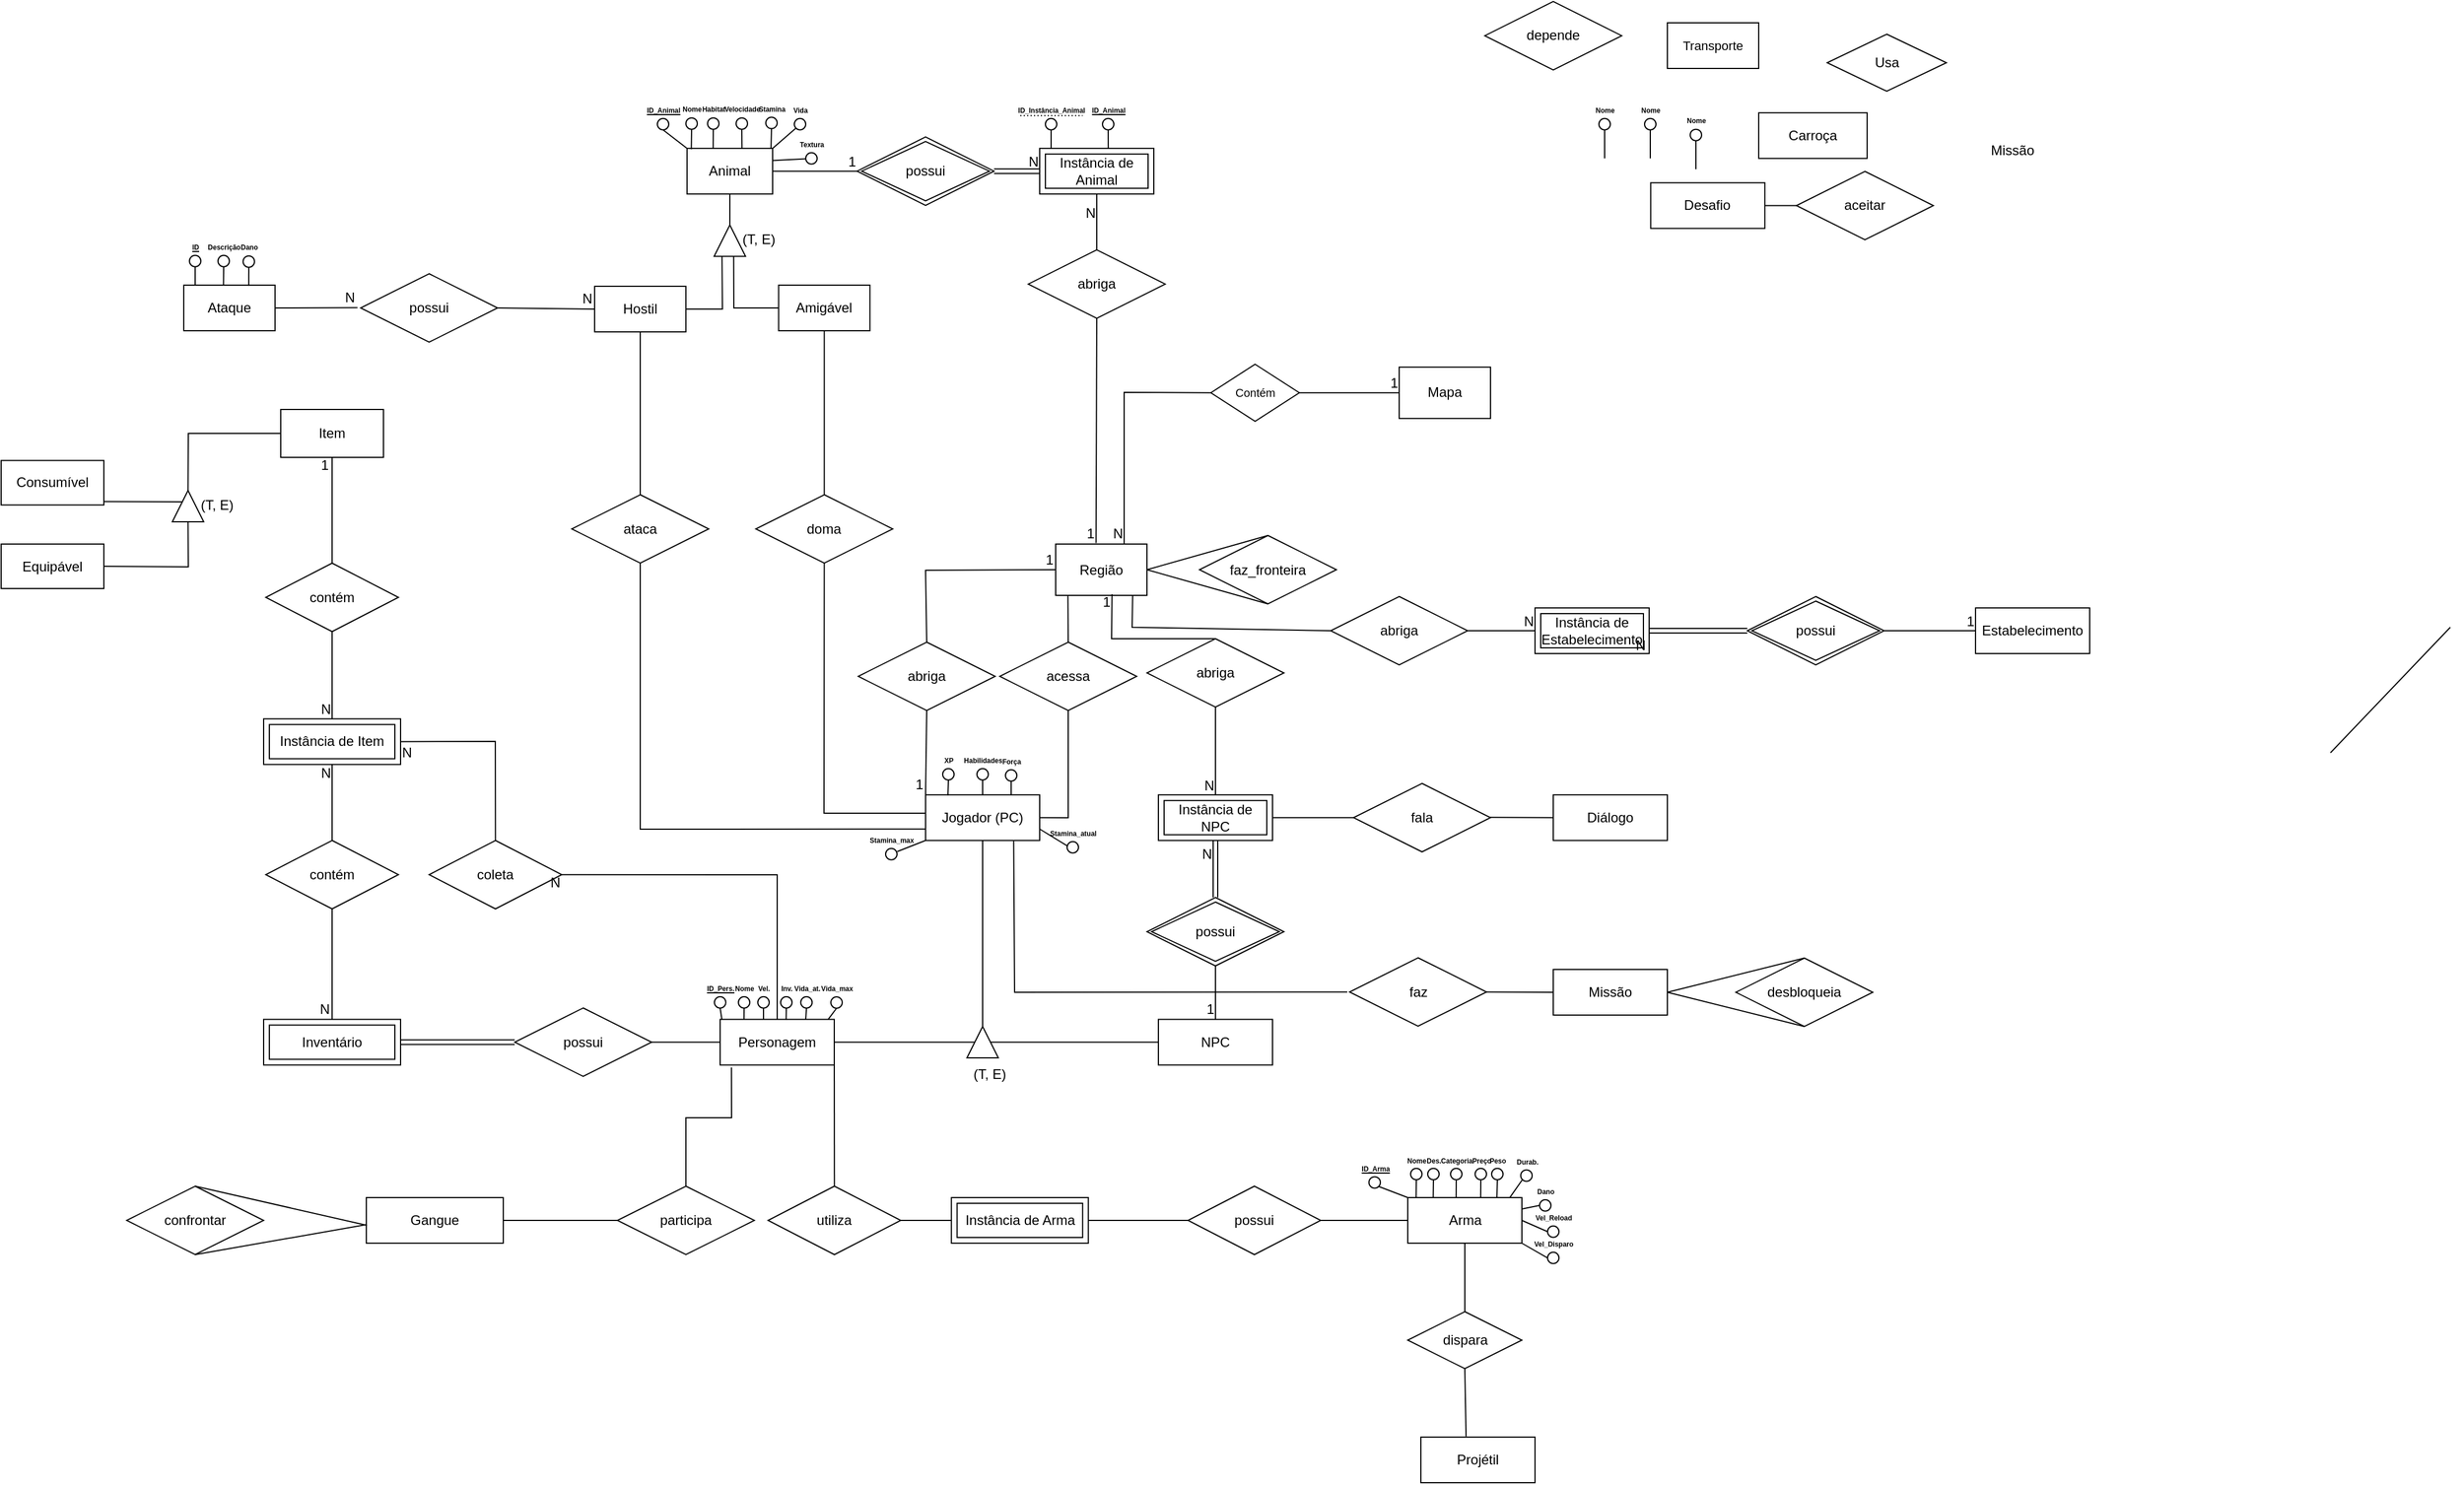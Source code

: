 <mxfile version="24.2.7" type="github">
  <diagram id="R2lEEEUBdFMjLlhIrx00" name="Page-1">
    <mxGraphModel dx="3859" dy="2497" grid="1" gridSize="10" guides="1" tooltips="1" connect="1" arrows="1" fold="1" page="1" pageScale="1" pageWidth="850" pageHeight="1100" math="0" shadow="0" extFonts="Permanent Marker^https://fonts.googleapis.com/css?family=Permanent+Marker">
      <root>
        <mxCell id="0" />
        <mxCell id="1" parent="0" />
        <mxCell id="edTjm4dISCqz6r1TiSTo-98" value="" style="group" parent="1" connectable="0" vertex="1">
          <mxGeometry x="602.88" y="-96" width="498.75" height="96.25" as="geometry" />
        </mxCell>
        <mxCell id="edTjm4dISCqz6r1TiSTo-97" value="Missão" style="text;html=1;align=center;verticalAlign=middle;resizable=1;points=[];autosize=1;strokeColor=none;fillColor=none;movable=1;rotatable=1;deletable=1;editable=1;locked=0;connectable=1;" parent="edTjm4dISCqz6r1TiSTo-98" vertex="1">
          <mxGeometry x="328.748" y="2.52" width="60" height="30" as="geometry" />
        </mxCell>
        <mxCell id="edTjm4dISCqz6r1TiSTo-91" value="Desafio" style="whiteSpace=wrap;html=1;align=center;" parent="edTjm4dISCqz6r1TiSTo-98" vertex="1">
          <mxGeometry x="42.5" y="46.25" width="100" height="40" as="geometry" />
        </mxCell>
        <mxCell id="edTjm4dISCqz6r1TiSTo-93" value="aceitar" style="shape=rhombus;perimeter=rhombusPerimeter;whiteSpace=wrap;html=1;align=center;" parent="edTjm4dISCqz6r1TiSTo-98" vertex="1">
          <mxGeometry x="170.19" y="36.25" width="120" height="60" as="geometry" />
        </mxCell>
        <mxCell id="edTjm4dISCqz6r1TiSTo-95" value="" style="endArrow=none;html=1;rounded=0;exitX=1;exitY=0.5;exitDx=0;exitDy=0;entryX=0;entryY=0.5;entryDx=0;entryDy=0;" parent="edTjm4dISCqz6r1TiSTo-98" source="edTjm4dISCqz6r1TiSTo-91" target="edTjm4dISCqz6r1TiSTo-93" edge="1">
          <mxGeometry relative="1" as="geometry">
            <mxPoint x="-267.5" y="96.25" as="sourcePoint" />
            <mxPoint x="-107.5" y="96.25" as="targetPoint" />
          </mxGeometry>
        </mxCell>
        <mxCell id="MHSS6djbWjyrjED063CA-5" value="Carroça" style="whiteSpace=wrap;html=1;" parent="1" vertex="1">
          <mxGeometry x="740" y="-111.12" width="95" height="40" as="geometry" />
        </mxCell>
        <mxCell id="MHSS6djbWjyrjED063CA-14" value="Animal" style="whiteSpace=wrap;html=1;" parent="1" vertex="1">
          <mxGeometry x="-199" y="-79.91" width="75" height="40" as="geometry" />
        </mxCell>
        <mxCell id="W9NuQ4Psg400-CG8Jt55-5" value="&lt;font style=&quot;font-size: 11px;&quot;&gt;Transporte&lt;/font&gt;" style="whiteSpace=wrap;html=1;align=center;" parent="1" vertex="1">
          <mxGeometry x="660" y="-190" width="80" height="40" as="geometry" />
        </mxCell>
        <mxCell id="edTjm4dISCqz6r1TiSTo-25" value="Gangue" style="whiteSpace=wrap;html=1;align=center;" parent="1" vertex="1">
          <mxGeometry x="-480" y="840" width="120" height="40" as="geometry" />
        </mxCell>
        <mxCell id="edTjm4dISCqz6r1TiSTo-26" value="participa" style="shape=rhombus;perimeter=rhombusPerimeter;whiteSpace=wrap;html=1;align=center;" parent="1" vertex="1">
          <mxGeometry x="-260" y="830" width="120" height="60" as="geometry" />
        </mxCell>
        <mxCell id="edTjm4dISCqz6r1TiSTo-37" value="" style="endArrow=none;html=1;rounded=0;exitX=1;exitY=0.5;exitDx=0;exitDy=0;entryX=0;entryY=0.5;entryDx=0;entryDy=0;" parent="1" source="edTjm4dISCqz6r1TiSTo-25" target="edTjm4dISCqz6r1TiSTo-26" edge="1">
          <mxGeometry relative="1" as="geometry">
            <mxPoint x="690" y="-70" as="sourcePoint" />
            <mxPoint x="850" y="-70" as="targetPoint" />
          </mxGeometry>
        </mxCell>
        <mxCell id="edTjm4dISCqz6r1TiSTo-55" value="Jogador (PC)" style="whiteSpace=wrap;html=1;align=center;" parent="1" vertex="1">
          <mxGeometry x="10" y="486.88" width="100" height="40" as="geometry" />
        </mxCell>
        <mxCell id="edTjm4dISCqz6r1TiSTo-56" value="NPC" style="whiteSpace=wrap;html=1;align=center;" parent="1" vertex="1">
          <mxGeometry x="214" y="683.75" width="100" height="40" as="geometry" />
        </mxCell>
        <mxCell id="7i5WLGqGZnLkVZAE3K9o-9" value="" style="endArrow=none;html=1;rounded=0;entryX=0.5;entryY=1;entryDx=0;entryDy=0;exitX=1;exitY=0.5;exitDx=0;exitDy=0;" parent="1" source="zVHzj3ecezakpNuDU_De-9" target="MHSS6djbWjyrjED063CA-14" edge="1">
          <mxGeometry width="50" height="50" relative="1" as="geometry">
            <mxPoint x="-143.75" y="-25.87" as="sourcePoint" />
            <mxPoint x="-58.75" y="-75.87" as="targetPoint" />
          </mxGeometry>
        </mxCell>
        <mxCell id="edTjm4dISCqz6r1TiSTo-88" value="confrontar" style="shape=rhombus;perimeter=rhombusPerimeter;whiteSpace=wrap;html=1;align=center;" parent="1" vertex="1">
          <mxGeometry x="-690" y="830" width="120" height="60" as="geometry" />
        </mxCell>
        <mxCell id="edTjm4dISCqz6r1TiSTo-89" value="" style="endArrow=none;html=1;rounded=0;exitX=0.005;exitY=0.61;exitDx=0;exitDy=0;entryX=0.5;entryY=0;entryDx=0;entryDy=0;exitPerimeter=0;" parent="1" source="edTjm4dISCqz6r1TiSTo-25" target="edTjm4dISCqz6r1TiSTo-88" edge="1">
          <mxGeometry relative="1" as="geometry">
            <mxPoint x="700" y="-140" as="sourcePoint" />
            <mxPoint x="860" y="-140" as="targetPoint" />
          </mxGeometry>
        </mxCell>
        <mxCell id="edTjm4dISCqz6r1TiSTo-90" value="" style="endArrow=none;html=1;rounded=0;exitX=-0.002;exitY=0.595;exitDx=0;exitDy=0;entryX=0.5;entryY=1;entryDx=0;entryDy=0;exitPerimeter=0;" parent="1" source="edTjm4dISCqz6r1TiSTo-25" target="edTjm4dISCqz6r1TiSTo-88" edge="1">
          <mxGeometry relative="1" as="geometry">
            <mxPoint x="690" y="-160" as="sourcePoint" />
            <mxPoint x="850" y="-160" as="targetPoint" />
          </mxGeometry>
        </mxCell>
        <mxCell id="edTjm4dISCqz6r1TiSTo-101" value="depende" style="shape=rhombus;perimeter=rhombusPerimeter;whiteSpace=wrap;html=1;align=center;" parent="1" vertex="1">
          <mxGeometry x="500" y="-208.68" width="120" height="60" as="geometry" />
        </mxCell>
        <mxCell id="zrA66kBHLIKpK4oijakD-11" value="" style="endArrow=none;html=1;rounded=0;entryX=0.5;entryY=1;entryDx=0;entryDy=0;exitX=1;exitY=0.5;exitDx=0;exitDy=0;" parent="1" source="zVHzj3ecezakpNuDU_De-4" edge="1">
          <mxGeometry width="50" height="50" relative="1" as="geometry">
            <mxPoint x="1241" y="450" as="sourcePoint" />
            <mxPoint x="1346" y="340" as="targetPoint" />
          </mxGeometry>
        </mxCell>
        <mxCell id="B0qXdOXs7A3VCkvh5LKk-3" value="Usa" style="shape=rhombus;perimeter=rhombusPerimeter;whiteSpace=wrap;html=1;align=center;" parent="1" vertex="1">
          <mxGeometry x="800" y="-180" width="104.5" height="50" as="geometry" />
        </mxCell>
        <mxCell id="94cfyis6TtCI4MxM053h-14" style="edgeStyle=none;curved=1;rounded=0;orthogonalLoop=1;jettySize=auto;html=1;exitX=0.5;exitY=0;exitDx=0;exitDy=0;fontSize=12;startSize=8;endSize=8;" parent="1" edge="1">
          <mxGeometry relative="1" as="geometry">
            <mxPoint x="1346.5" y="380" as="sourcePoint" />
            <mxPoint x="1346.5" y="380" as="targetPoint" />
          </mxGeometry>
        </mxCell>
        <mxCell id="zVHzj3ecezakpNuDU_De-6" value="ataca" style="shape=rhombus;perimeter=rhombusPerimeter;whiteSpace=wrap;html=1;align=center;" parent="1" vertex="1">
          <mxGeometry x="-300" y="223.75" width="120" height="60" as="geometry" />
        </mxCell>
        <mxCell id="zVHzj3ecezakpNuDU_De-7" value="" style="endArrow=none;html=1;rounded=0;exitX=0.5;exitY=1;exitDx=0;exitDy=0;entryX=0.5;entryY=0;entryDx=0;entryDy=0;" parent="1" source="y91Bqe_7xXxEDmseq83t-1" target="zVHzj3ecezakpNuDU_De-6" edge="1">
          <mxGeometry relative="1" as="geometry">
            <mxPoint x="-220" y="120" as="sourcePoint" />
            <mxPoint x="-250" y="160" as="targetPoint" />
          </mxGeometry>
        </mxCell>
        <mxCell id="zVHzj3ecezakpNuDU_De-9" value="" style="triangle;whiteSpace=wrap;html=1;direction=north;" parent="1" vertex="1">
          <mxGeometry x="-175.25" y="-12.75" width="27.5" height="27.5" as="geometry" />
        </mxCell>
        <mxCell id="y91Bqe_7xXxEDmseq83t-1" value="Hostil" style="whiteSpace=wrap;html=1;" vertex="1" parent="1">
          <mxGeometry x="-280" y="41" width="80" height="40" as="geometry" />
        </mxCell>
        <mxCell id="y91Bqe_7xXxEDmseq83t-2" value="Amigável" style="whiteSpace=wrap;html=1;" vertex="1" parent="1">
          <mxGeometry x="-118.75" y="40" width="80" height="40" as="geometry" />
        </mxCell>
        <mxCell id="y91Bqe_7xXxEDmseq83t-3" value="" style="endArrow=none;html=1;rounded=0;exitX=1;exitY=0.5;exitDx=0;exitDy=0;entryX=0;entryY=0.25;entryDx=0;entryDy=0;" edge="1" parent="1" source="y91Bqe_7xXxEDmseq83t-1" target="zVHzj3ecezakpNuDU_De-9">
          <mxGeometry relative="1" as="geometry">
            <mxPoint x="-210" as="sourcePoint" />
            <mxPoint x="-50" as="targetPoint" />
            <Array as="points">
              <mxPoint x="-168" y="61" />
            </Array>
          </mxGeometry>
        </mxCell>
        <mxCell id="y91Bqe_7xXxEDmseq83t-4" value="" style="endArrow=none;html=1;rounded=0;exitX=0.002;exitY=0.622;exitDx=0;exitDy=0;exitPerimeter=0;entryX=0;entryY=0.5;entryDx=0;entryDy=0;" edge="1" parent="1" source="zVHzj3ecezakpNuDU_De-9" target="y91Bqe_7xXxEDmseq83t-2">
          <mxGeometry relative="1" as="geometry">
            <mxPoint x="-60" y="-10" as="sourcePoint" />
            <mxPoint x="100" y="-10" as="targetPoint" />
            <Array as="points">
              <mxPoint x="-158" y="60" />
            </Array>
          </mxGeometry>
        </mxCell>
        <mxCell id="y91Bqe_7xXxEDmseq83t-33" value="" style="group" vertex="1" connectable="0" parent="1">
          <mxGeometry x="-240" y="-130" width="170" height="88.88" as="geometry" />
        </mxCell>
        <mxCell id="y91Bqe_7xXxEDmseq83t-35" value="" style="ellipse;whiteSpace=wrap;html=1;rotation=-45;" vertex="1" parent="y91Bqe_7xXxEDmseq83t-33">
          <mxGeometry x="15" y="23.88" width="10" height="10" as="geometry" />
        </mxCell>
        <mxCell id="y91Bqe_7xXxEDmseq83t-36" value="&lt;span style=&quot;font-size: 6px;&quot;&gt;&lt;b&gt;&lt;u&gt;ID_Animal&lt;/u&gt;&lt;/b&gt;&lt;/span&gt;" style="text;html=1;align=center;verticalAlign=middle;resizable=0;points=[];autosize=1;strokeColor=none;fillColor=none;rotation=0;" vertex="1" parent="y91Bqe_7xXxEDmseq83t-33">
          <mxGeometry x="-5" width="50" height="30" as="geometry" />
        </mxCell>
        <mxCell id="y91Bqe_7xXxEDmseq83t-37" value="" style="group" vertex="1" connectable="0" parent="y91Bqe_7xXxEDmseq83t-33">
          <mxGeometry x="25" y="-0.56" width="145" height="89.44" as="geometry" />
        </mxCell>
        <mxCell id="y91Bqe_7xXxEDmseq83t-39" value="" style="ellipse;whiteSpace=wrap;html=1;rotation=-45;" vertex="1" parent="y91Bqe_7xXxEDmseq83t-37">
          <mxGeometry x="15" y="23.88" width="10" height="10" as="geometry" />
        </mxCell>
        <mxCell id="y91Bqe_7xXxEDmseq83t-40" value="&lt;div&gt;&lt;b style=&quot;font-size: 6px; background-color: initial;&quot;&gt;Nome&lt;/b&gt;&lt;/div&gt;" style="text;html=1;align=center;verticalAlign=middle;resizable=0;points=[];autosize=1;strokeColor=none;fillColor=none;rotation=0;" vertex="1" parent="y91Bqe_7xXxEDmseq83t-37">
          <mxGeometry width="40" height="30" as="geometry" />
        </mxCell>
        <mxCell id="y91Bqe_7xXxEDmseq83t-17" value="" style="group" vertex="1" connectable="0" parent="y91Bqe_7xXxEDmseq83t-37">
          <mxGeometry x="19" width="40" height="58.88" as="geometry" />
        </mxCell>
        <mxCell id="y91Bqe_7xXxEDmseq83t-19" value="" style="ellipse;whiteSpace=wrap;html=1;rotation=-45;" vertex="1" parent="y91Bqe_7xXxEDmseq83t-17">
          <mxGeometry x="15" y="23.88" width="10" height="10" as="geometry" />
        </mxCell>
        <mxCell id="y91Bqe_7xXxEDmseq83t-20" value="&lt;div&gt;&lt;span style=&quot;font-size: 6px;&quot;&gt;&lt;b&gt;Habitat&lt;/b&gt;&lt;/span&gt;&lt;/div&gt;" style="text;html=1;align=center;verticalAlign=middle;resizable=0;points=[];autosize=1;strokeColor=none;fillColor=none;rotation=0;" vertex="1" parent="y91Bqe_7xXxEDmseq83t-17">
          <mxGeometry width="40" height="30" as="geometry" />
        </mxCell>
        <mxCell id="y91Bqe_7xXxEDmseq83t-25" value="" style="group" vertex="1" connectable="0" parent="y91Bqe_7xXxEDmseq83t-37">
          <mxGeometry x="44" width="65" height="58.88" as="geometry" />
        </mxCell>
        <mxCell id="y91Bqe_7xXxEDmseq83t-27" value="" style="ellipse;whiteSpace=wrap;html=1;rotation=-45;" vertex="1" parent="y91Bqe_7xXxEDmseq83t-25">
          <mxGeometry x="15" y="23.88" width="10" height="10" as="geometry" />
        </mxCell>
        <mxCell id="y91Bqe_7xXxEDmseq83t-28" value="&lt;div&gt;&lt;span style=&quot;font-size: 6px;&quot;&gt;&lt;b&gt;Velocidade&lt;/b&gt;&lt;/span&gt;&lt;/div&gt;" style="text;html=1;align=center;verticalAlign=middle;resizable=0;points=[];autosize=1;strokeColor=none;fillColor=none;rotation=0;" vertex="1" parent="y91Bqe_7xXxEDmseq83t-25">
          <mxGeometry x="-5" width="50" height="30" as="geometry" />
        </mxCell>
        <mxCell id="y91Bqe_7xXxEDmseq83t-13" value="" style="group" vertex="1" connectable="0" parent="y91Bqe_7xXxEDmseq83t-25">
          <mxGeometry x="26" y="-0.56" width="40" height="58.88" as="geometry" />
        </mxCell>
        <mxCell id="y91Bqe_7xXxEDmseq83t-15" value="" style="ellipse;whiteSpace=wrap;html=1;rotation=-45;" vertex="1" parent="y91Bqe_7xXxEDmseq83t-13">
          <mxGeometry x="15" y="23.88" width="10" height="10" as="geometry" />
        </mxCell>
        <mxCell id="y91Bqe_7xXxEDmseq83t-16" value="&lt;div&gt;&lt;span style=&quot;font-size: 6px;&quot;&gt;&lt;b&gt;Stamina&lt;/b&gt;&lt;/span&gt;&lt;/div&gt;" style="text;html=1;align=center;verticalAlign=middle;resizable=0;points=[];autosize=1;strokeColor=none;fillColor=none;rotation=0;" vertex="1" parent="y91Bqe_7xXxEDmseq83t-13">
          <mxGeometry width="40" height="30" as="geometry" />
        </mxCell>
        <mxCell id="y91Bqe_7xXxEDmseq83t-21" value="" style="group" vertex="1" connectable="0" parent="y91Bqe_7xXxEDmseq83t-37">
          <mxGeometry x="95" y="0.56" width="50" height="88.88" as="geometry" />
        </mxCell>
        <mxCell id="y91Bqe_7xXxEDmseq83t-23" value="" style="ellipse;whiteSpace=wrap;html=1;rotation=-45;" vertex="1" parent="y91Bqe_7xXxEDmseq83t-21">
          <mxGeometry x="15" y="23.88" width="10" height="10" as="geometry" />
        </mxCell>
        <mxCell id="y91Bqe_7xXxEDmseq83t-24" value="&lt;div&gt;&lt;span style=&quot;font-size: 6px;&quot;&gt;&lt;b&gt;Vida&lt;/b&gt;&lt;/span&gt;&lt;/div&gt;" style="text;html=1;align=center;verticalAlign=middle;resizable=0;points=[];autosize=1;strokeColor=none;fillColor=none;rotation=0;" vertex="1" parent="y91Bqe_7xXxEDmseq83t-21">
          <mxGeometry width="40" height="30" as="geometry" />
        </mxCell>
        <mxCell id="y91Bqe_7xXxEDmseq83t-29" value="" style="group" vertex="1" connectable="0" parent="y91Bqe_7xXxEDmseq83t-21">
          <mxGeometry x="10" y="30" width="40" height="58.88" as="geometry" />
        </mxCell>
        <mxCell id="y91Bqe_7xXxEDmseq83t-31" value="" style="ellipse;whiteSpace=wrap;html=1;rotation=-45;" vertex="1" parent="y91Bqe_7xXxEDmseq83t-29">
          <mxGeometry x="15" y="23.88" width="10" height="10" as="geometry" />
        </mxCell>
        <mxCell id="y91Bqe_7xXxEDmseq83t-32" value="&lt;span style=&quot;font-size: 6px;&quot;&gt;&lt;b&gt;Textura&lt;/b&gt;&lt;/span&gt;" style="text;html=1;align=center;verticalAlign=middle;resizable=0;points=[];autosize=1;strokeColor=none;fillColor=none;rotation=0;" vertex="1" parent="y91Bqe_7xXxEDmseq83t-29">
          <mxGeometry width="40" height="30" as="geometry" />
        </mxCell>
        <mxCell id="y91Bqe_7xXxEDmseq83t-34" value="" style="endArrow=none;html=1;rounded=0;exitX=0;exitY=1;exitDx=0;exitDy=0;entryX=0;entryY=0;entryDx=0;entryDy=0;" edge="1" parent="1" source="y91Bqe_7xXxEDmseq83t-35" target="MHSS6djbWjyrjED063CA-14">
          <mxGeometry width="50" height="50" relative="1" as="geometry">
            <mxPoint x="-195.25" y="-108.25" as="sourcePoint" />
            <mxPoint x="-195" y="-80" as="targetPoint" />
          </mxGeometry>
        </mxCell>
        <mxCell id="y91Bqe_7xXxEDmseq83t-38" value="" style="endArrow=none;html=1;rounded=0;exitX=0;exitY=1;exitDx=0;exitDy=0;entryX=0.05;entryY=0.018;entryDx=0;entryDy=0;entryPerimeter=0;" edge="1" parent="1" source="y91Bqe_7xXxEDmseq83t-39" target="MHSS6djbWjyrjED063CA-14">
          <mxGeometry width="50" height="50" relative="1" as="geometry">
            <mxPoint x="-190" y="-105.12" as="sourcePoint" />
            <mxPoint x="-195" y="-90" as="targetPoint" />
          </mxGeometry>
        </mxCell>
        <mxCell id="y91Bqe_7xXxEDmseq83t-18" value="" style="endArrow=none;html=1;rounded=0;exitX=0;exitY=1;exitDx=0;exitDy=0;entryX=0.305;entryY=0.004;entryDx=0;entryDy=0;entryPerimeter=0;" edge="1" parent="1" source="y91Bqe_7xXxEDmseq83t-19" target="MHSS6djbWjyrjED063CA-14">
          <mxGeometry width="50" height="50" relative="1" as="geometry">
            <mxPoint x="-176" y="-95.68" as="sourcePoint" />
            <mxPoint x="-190" y="-80" as="targetPoint" />
          </mxGeometry>
        </mxCell>
        <mxCell id="y91Bqe_7xXxEDmseq83t-26" value="" style="endArrow=none;html=1;rounded=0;exitX=0;exitY=1;exitDx=0;exitDy=0;entryX=0.642;entryY=0.011;entryDx=0;entryDy=0;entryPerimeter=0;" edge="1" parent="1" source="y91Bqe_7xXxEDmseq83t-27" target="MHSS6djbWjyrjED063CA-14">
          <mxGeometry width="50" height="50" relative="1" as="geometry">
            <mxPoint x="-151" y="-95.68" as="sourcePoint" />
            <mxPoint x="-140" y="-90" as="targetPoint" />
          </mxGeometry>
        </mxCell>
        <mxCell id="y91Bqe_7xXxEDmseq83t-14" value="" style="endArrow=none;html=1;rounded=0;entryX=0.981;entryY=0.011;entryDx=0;entryDy=0;entryPerimeter=0;exitX=0;exitY=1;exitDx=0;exitDy=0;" edge="1" parent="1" source="y91Bqe_7xXxEDmseq83t-15" target="MHSS6djbWjyrjED063CA-14">
          <mxGeometry width="50" height="50" relative="1" as="geometry">
            <mxPoint x="-125" y="-96.24" as="sourcePoint" />
            <mxPoint x="-125" y="-72.24" as="targetPoint" />
          </mxGeometry>
        </mxCell>
        <mxCell id="y91Bqe_7xXxEDmseq83t-22" value="" style="endArrow=none;html=1;rounded=0;entryX=1;entryY=0;entryDx=0;entryDy=0;exitX=0.413;exitY=1.076;exitDx=0;exitDy=0;exitPerimeter=0;" edge="1" parent="1" source="y91Bqe_7xXxEDmseq83t-24" target="MHSS6djbWjyrjED063CA-14">
          <mxGeometry width="50" height="50" relative="1" as="geometry">
            <mxPoint x="-100" y="-95.12" as="sourcePoint" />
            <mxPoint x="-100" y="-71.12" as="targetPoint" />
          </mxGeometry>
        </mxCell>
        <mxCell id="y91Bqe_7xXxEDmseq83t-41" value="(T, E)" style="text;html=1;align=center;verticalAlign=middle;whiteSpace=wrap;rounded=0;" vertex="1" parent="1">
          <mxGeometry x="-166" y="-14.75" width="60" height="30" as="geometry" />
        </mxCell>
        <mxCell id="y91Bqe_7xXxEDmseq83t-30" value="" style="endArrow=none;html=1;rounded=0;entryX=0.997;entryY=0.268;entryDx=0;entryDy=0;entryPerimeter=0;exitX=0.371;exitY=0.976;exitDx=0;exitDy=0;exitPerimeter=0;" edge="1" parent="1" source="y91Bqe_7xXxEDmseq83t-32" target="MHSS6djbWjyrjED063CA-14">
          <mxGeometry width="50" height="50" relative="1" as="geometry">
            <mxPoint x="-90" y="-65.12" as="sourcePoint" />
            <mxPoint x="-90" y="-41.12" as="targetPoint" />
          </mxGeometry>
        </mxCell>
        <mxCell id="y91Bqe_7xXxEDmseq83t-42" value="doma" style="shape=rhombus;perimeter=rhombusPerimeter;whiteSpace=wrap;html=1;align=center;" vertex="1" parent="1">
          <mxGeometry x="-138.75" y="223.75" width="120" height="60" as="geometry" />
        </mxCell>
        <mxCell id="y91Bqe_7xXxEDmseq83t-43" value="" style="endArrow=none;html=1;rounded=0;exitX=0.5;exitY=1;exitDx=0;exitDy=0;entryX=0.5;entryY=0;entryDx=0;entryDy=0;" edge="1" parent="1" source="y91Bqe_7xXxEDmseq83t-2" target="y91Bqe_7xXxEDmseq83t-42">
          <mxGeometry relative="1" as="geometry">
            <mxPoint x="-150" y="140" as="sourcePoint" />
            <mxPoint x="10" y="140" as="targetPoint" />
          </mxGeometry>
        </mxCell>
        <mxCell id="y91Bqe_7xXxEDmseq83t-46" value="Ataque" style="whiteSpace=wrap;html=1;" vertex="1" parent="1">
          <mxGeometry x="-640" y="40" width="80" height="40" as="geometry" />
        </mxCell>
        <mxCell id="y91Bqe_7xXxEDmseq83t-47" value="possui" style="shape=rhombus;perimeter=rhombusPerimeter;whiteSpace=wrap;html=1;align=center;" vertex="1" parent="1">
          <mxGeometry x="-485" y="30" width="120" height="60" as="geometry" />
        </mxCell>
        <mxCell id="y91Bqe_7xXxEDmseq83t-50" value="" style="endArrow=none;html=1;rounded=0;exitX=1;exitY=0.5;exitDx=0;exitDy=0;entryX=0;entryY=0.5;entryDx=0;entryDy=0;" edge="1" parent="1" source="y91Bqe_7xXxEDmseq83t-47" target="y91Bqe_7xXxEDmseq83t-1">
          <mxGeometry relative="1" as="geometry">
            <mxPoint x="-510" y="-60" as="sourcePoint" />
            <mxPoint x="-350" y="-60" as="targetPoint" />
          </mxGeometry>
        </mxCell>
        <mxCell id="y91Bqe_7xXxEDmseq83t-51" value="N" style="resizable=0;html=1;whiteSpace=wrap;align=right;verticalAlign=bottom;" connectable="0" vertex="1" parent="y91Bqe_7xXxEDmseq83t-50">
          <mxGeometry x="1" relative="1" as="geometry" />
        </mxCell>
        <mxCell id="y91Bqe_7xXxEDmseq83t-52" value="" style="endArrow=none;html=1;rounded=0;exitX=1;exitY=0.5;exitDx=0;exitDy=0;entryX=-0.023;entryY=0.496;entryDx=0;entryDy=0;entryPerimeter=0;" edge="1" parent="1" source="y91Bqe_7xXxEDmseq83t-46" target="y91Bqe_7xXxEDmseq83t-47">
          <mxGeometry relative="1" as="geometry">
            <mxPoint x="-550" y="-30" as="sourcePoint" />
            <mxPoint x="-390" y="-30" as="targetPoint" />
          </mxGeometry>
        </mxCell>
        <mxCell id="y91Bqe_7xXxEDmseq83t-53" value="N" style="resizable=0;html=1;whiteSpace=wrap;align=right;verticalAlign=bottom;" connectable="0" vertex="1" parent="y91Bqe_7xXxEDmseq83t-52">
          <mxGeometry x="1" relative="1" as="geometry" />
        </mxCell>
        <mxCell id="y91Bqe_7xXxEDmseq83t-54" value="" style="group" vertex="1" connectable="0" parent="1">
          <mxGeometry x="665" y="-120.56" width="40" height="58.88" as="geometry" />
        </mxCell>
        <mxCell id="y91Bqe_7xXxEDmseq83t-55" value="" style="endArrow=none;html=1;rounded=0;entryX=0.092;entryY=0.004;entryDx=0;entryDy=0;entryPerimeter=0;exitX=0;exitY=1;exitDx=0;exitDy=0;" edge="1" parent="y91Bqe_7xXxEDmseq83t-54" source="y91Bqe_7xXxEDmseq83t-56">
          <mxGeometry width="50" height="50" relative="1" as="geometry">
            <mxPoint x="20" y="34.88" as="sourcePoint" />
            <mxPoint x="20" y="58.88" as="targetPoint" />
          </mxGeometry>
        </mxCell>
        <mxCell id="y91Bqe_7xXxEDmseq83t-56" value="" style="ellipse;whiteSpace=wrap;html=1;rotation=-45;" vertex="1" parent="y91Bqe_7xXxEDmseq83t-54">
          <mxGeometry x="15" y="23.88" width="10" height="10" as="geometry" />
        </mxCell>
        <mxCell id="y91Bqe_7xXxEDmseq83t-57" value="&lt;span style=&quot;font-size: 6px;&quot;&gt;&lt;b&gt;Nome&lt;/b&gt;&lt;/span&gt;" style="text;html=1;align=center;verticalAlign=middle;resizable=0;points=[];autosize=1;strokeColor=none;fillColor=none;rotation=0;" vertex="1" parent="y91Bqe_7xXxEDmseq83t-54">
          <mxGeometry width="40" height="30" as="geometry" />
        </mxCell>
        <mxCell id="y91Bqe_7xXxEDmseq83t-62" value="" style="group" vertex="1" connectable="0" parent="1">
          <mxGeometry x="-650" y="-10" width="90" height="58.88" as="geometry" />
        </mxCell>
        <mxCell id="y91Bqe_7xXxEDmseq83t-64" value="" style="ellipse;whiteSpace=wrap;html=1;rotation=-45;" vertex="1" parent="y91Bqe_7xXxEDmseq83t-62">
          <mxGeometry x="15" y="23.88" width="10" height="10" as="geometry" />
        </mxCell>
        <mxCell id="y91Bqe_7xXxEDmseq83t-65" value="&lt;span style=&quot;font-size: 6px;&quot;&gt;&lt;b&gt;&lt;u&gt;ID&lt;/u&gt;&lt;/b&gt;&lt;/span&gt;" style="text;html=1;align=center;verticalAlign=middle;resizable=0;points=[];autosize=1;strokeColor=none;fillColor=none;rotation=0;" vertex="1" parent="y91Bqe_7xXxEDmseq83t-62">
          <mxGeometry x="5" width="30" height="30" as="geometry" />
        </mxCell>
        <mxCell id="y91Bqe_7xXxEDmseq83t-66" value="" style="group" vertex="1" connectable="0" parent="y91Bqe_7xXxEDmseq83t-62">
          <mxGeometry x="25" y="7.105e-15" width="65" height="58.88" as="geometry" />
        </mxCell>
        <mxCell id="y91Bqe_7xXxEDmseq83t-68" value="" style="ellipse;whiteSpace=wrap;html=1;rotation=-45;" vertex="1" parent="y91Bqe_7xXxEDmseq83t-66">
          <mxGeometry x="15" y="23.88" width="10" height="10" as="geometry" />
        </mxCell>
        <mxCell id="y91Bqe_7xXxEDmseq83t-69" value="&lt;span style=&quot;font-size: 6px;&quot;&gt;&lt;b&gt;Descrição&lt;/b&gt;&lt;/span&gt;" style="text;html=1;align=center;verticalAlign=middle;resizable=0;points=[];autosize=1;strokeColor=none;fillColor=none;rotation=0;" vertex="1" parent="y91Bqe_7xXxEDmseq83t-66">
          <mxGeometry x="-5" width="50" height="30" as="geometry" />
        </mxCell>
        <mxCell id="y91Bqe_7xXxEDmseq83t-58" value="" style="group" vertex="1" connectable="0" parent="y91Bqe_7xXxEDmseq83t-66">
          <mxGeometry x="22" y="0.44" width="40" height="58.88" as="geometry" />
        </mxCell>
        <mxCell id="y91Bqe_7xXxEDmseq83t-60" value="" style="ellipse;whiteSpace=wrap;html=1;rotation=-45;" vertex="1" parent="y91Bqe_7xXxEDmseq83t-58">
          <mxGeometry x="15" y="23.88" width="10" height="10" as="geometry" />
        </mxCell>
        <mxCell id="y91Bqe_7xXxEDmseq83t-61" value="&lt;span style=&quot;font-size: 6px;&quot;&gt;&lt;b&gt;Dano&lt;/b&gt;&lt;/span&gt;" style="text;html=1;align=center;verticalAlign=middle;resizable=0;points=[];autosize=1;strokeColor=none;fillColor=none;rotation=0;" vertex="1" parent="y91Bqe_7xXxEDmseq83t-58">
          <mxGeometry width="40" height="30" as="geometry" />
        </mxCell>
        <mxCell id="y91Bqe_7xXxEDmseq83t-63" value="" style="endArrow=none;html=1;rounded=0;exitX=0;exitY=1;exitDx=0;exitDy=0;entryX=0.125;entryY=0.005;entryDx=0;entryDy=0;entryPerimeter=0;" edge="1" parent="1" source="y91Bqe_7xXxEDmseq83t-64" target="y91Bqe_7xXxEDmseq83t-46">
          <mxGeometry width="50" height="50" relative="1" as="geometry">
            <mxPoint x="-630" y="24.88" as="sourcePoint" />
            <mxPoint x="-630" y="41" as="targetPoint" />
          </mxGeometry>
        </mxCell>
        <mxCell id="y91Bqe_7xXxEDmseq83t-67" value="" style="endArrow=none;html=1;rounded=0;exitX=0;exitY=1;exitDx=0;exitDy=0;entryX=0.435;entryY=0.013;entryDx=0;entryDy=0;entryPerimeter=0;" edge="1" parent="1" source="y91Bqe_7xXxEDmseq83t-68" target="y91Bqe_7xXxEDmseq83t-46">
          <mxGeometry width="50" height="50" relative="1" as="geometry">
            <mxPoint x="-605" y="24.88" as="sourcePoint" />
            <mxPoint x="-600" y="40" as="targetPoint" />
          </mxGeometry>
        </mxCell>
        <mxCell id="y91Bqe_7xXxEDmseq83t-59" value="" style="endArrow=none;html=1;rounded=0;entryX=0.712;entryY=0.017;entryDx=0;entryDy=0;entryPerimeter=0;exitX=0;exitY=1;exitDx=0;exitDy=0;" edge="1" parent="1" source="y91Bqe_7xXxEDmseq83t-60" target="y91Bqe_7xXxEDmseq83t-46">
          <mxGeometry width="50" height="50" relative="1" as="geometry">
            <mxPoint x="-583" y="25.32" as="sourcePoint" />
            <mxPoint x="-583" y="49.32" as="targetPoint" />
          </mxGeometry>
        </mxCell>
        <mxCell id="y91Bqe_7xXxEDmseq83t-70" value="" style="group" vertex="1" connectable="0" parent="1">
          <mxGeometry x="625" y="-130" width="40" height="58.88" as="geometry" />
        </mxCell>
        <mxCell id="y91Bqe_7xXxEDmseq83t-71" value="" style="endArrow=none;html=1;rounded=0;entryX=0.092;entryY=0.004;entryDx=0;entryDy=0;entryPerimeter=0;exitX=0;exitY=1;exitDx=0;exitDy=0;" edge="1" parent="y91Bqe_7xXxEDmseq83t-70" source="y91Bqe_7xXxEDmseq83t-72">
          <mxGeometry width="50" height="50" relative="1" as="geometry">
            <mxPoint x="20" y="34.88" as="sourcePoint" />
            <mxPoint x="20" y="58.88" as="targetPoint" />
          </mxGeometry>
        </mxCell>
        <mxCell id="y91Bqe_7xXxEDmseq83t-72" value="" style="ellipse;whiteSpace=wrap;html=1;rotation=-45;" vertex="1" parent="y91Bqe_7xXxEDmseq83t-70">
          <mxGeometry x="15" y="23.88" width="10" height="10" as="geometry" />
        </mxCell>
        <mxCell id="y91Bqe_7xXxEDmseq83t-73" value="&lt;span style=&quot;font-size: 6px;&quot;&gt;&lt;b&gt;Nome&lt;/b&gt;&lt;/span&gt;" style="text;html=1;align=center;verticalAlign=middle;resizable=0;points=[];autosize=1;strokeColor=none;fillColor=none;rotation=0;" vertex="1" parent="y91Bqe_7xXxEDmseq83t-70">
          <mxGeometry width="40" height="30" as="geometry" />
        </mxCell>
        <mxCell id="y91Bqe_7xXxEDmseq83t-74" value="" style="group" vertex="1" connectable="0" parent="1">
          <mxGeometry x="585" y="-130" width="40" height="58.88" as="geometry" />
        </mxCell>
        <mxCell id="y91Bqe_7xXxEDmseq83t-75" value="" style="endArrow=none;html=1;rounded=0;entryX=0.092;entryY=0.004;entryDx=0;entryDy=0;entryPerimeter=0;exitX=0;exitY=1;exitDx=0;exitDy=0;" edge="1" parent="y91Bqe_7xXxEDmseq83t-74" source="y91Bqe_7xXxEDmseq83t-76">
          <mxGeometry width="50" height="50" relative="1" as="geometry">
            <mxPoint x="20" y="34.88" as="sourcePoint" />
            <mxPoint x="20" y="58.88" as="targetPoint" />
          </mxGeometry>
        </mxCell>
        <mxCell id="y91Bqe_7xXxEDmseq83t-76" value="" style="ellipse;whiteSpace=wrap;html=1;rotation=-45;" vertex="1" parent="y91Bqe_7xXxEDmseq83t-74">
          <mxGeometry x="15" y="23.88" width="10" height="10" as="geometry" />
        </mxCell>
        <mxCell id="y91Bqe_7xXxEDmseq83t-77" value="&lt;span style=&quot;font-size: 6px;&quot;&gt;&lt;b&gt;Nome&lt;/b&gt;&lt;/span&gt;" style="text;html=1;align=center;verticalAlign=middle;resizable=0;points=[];autosize=1;strokeColor=none;fillColor=none;rotation=0;" vertex="1" parent="y91Bqe_7xXxEDmseq83t-74">
          <mxGeometry width="40" height="30" as="geometry" />
        </mxCell>
        <mxCell id="y91Bqe_7xXxEDmseq83t-78" value="Instância de Animal" style="shape=ext;margin=3;double=1;whiteSpace=wrap;html=1;align=center;" vertex="1" parent="1">
          <mxGeometry x="110" y="-79.91" width="100" height="40" as="geometry" />
        </mxCell>
        <mxCell id="y91Bqe_7xXxEDmseq83t-79" value="possui" style="shape=rhombus;double=1;perimeter=rhombusPerimeter;whiteSpace=wrap;html=1;align=center;" vertex="1" parent="1">
          <mxGeometry x="-50" y="-89.91" width="120" height="60" as="geometry" />
        </mxCell>
        <mxCell id="y91Bqe_7xXxEDmseq83t-81" value="" style="endArrow=none;html=1;rounded=0;exitX=1;exitY=0.5;exitDx=0;exitDy=0;entryX=0;entryY=0.5;entryDx=0;entryDy=0;" edge="1" parent="1" source="MHSS6djbWjyrjED063CA-14" target="y91Bqe_7xXxEDmseq83t-79">
          <mxGeometry relative="1" as="geometry">
            <mxPoint x="90" y="-130" as="sourcePoint" />
            <mxPoint x="250" y="-130" as="targetPoint" />
          </mxGeometry>
        </mxCell>
        <mxCell id="y91Bqe_7xXxEDmseq83t-82" value="1" style="resizable=0;html=1;whiteSpace=wrap;align=right;verticalAlign=bottom;" connectable="0" vertex="1" parent="y91Bqe_7xXxEDmseq83t-81">
          <mxGeometry x="1" relative="1" as="geometry" />
        </mxCell>
        <mxCell id="y91Bqe_7xXxEDmseq83t-83" value="" style="shape=link;html=1;rounded=0;exitX=1;exitY=0.5;exitDx=0;exitDy=0;entryX=0;entryY=0.5;entryDx=0;entryDy=0;" edge="1" parent="1" source="y91Bqe_7xXxEDmseq83t-79" target="y91Bqe_7xXxEDmseq83t-78">
          <mxGeometry relative="1" as="geometry">
            <mxPoint x="150" y="-130" as="sourcePoint" />
            <mxPoint x="310" y="-130" as="targetPoint" />
          </mxGeometry>
        </mxCell>
        <mxCell id="y91Bqe_7xXxEDmseq83t-84" value="N" style="resizable=0;html=1;whiteSpace=wrap;align=right;verticalAlign=bottom;" connectable="0" vertex="1" parent="y91Bqe_7xXxEDmseq83t-83">
          <mxGeometry x="1" relative="1" as="geometry" />
        </mxCell>
        <mxCell id="y91Bqe_7xXxEDmseq83t-85" value="" style="group" vertex="1" connectable="0" parent="1">
          <mxGeometry x="100" y="-130" width="60" height="58.88" as="geometry" />
        </mxCell>
        <mxCell id="y91Bqe_7xXxEDmseq83t-87" value="" style="ellipse;whiteSpace=wrap;html=1;rotation=-45;" vertex="1" parent="y91Bqe_7xXxEDmseq83t-85">
          <mxGeometry x="15" y="23.88" width="10" height="10" as="geometry" />
        </mxCell>
        <mxCell id="y91Bqe_7xXxEDmseq83t-88" value="&lt;span style=&quot;font-size: 6px;&quot;&gt;&lt;b&gt;ID_Instância_Animal&lt;/b&gt;&lt;/span&gt;" style="text;html=1;align=center;verticalAlign=middle;resizable=0;points=[];autosize=1;strokeColor=none;fillColor=none;rotation=0;" vertex="1" parent="y91Bqe_7xXxEDmseq83t-85">
          <mxGeometry x="-20" width="80" height="30" as="geometry" />
        </mxCell>
        <mxCell id="y91Bqe_7xXxEDmseq83t-93" value="" style="endArrow=none;html=1;rounded=0;dashed=1;dashPattern=1 2;entryX=0.052;entryY=0.713;entryDx=0;entryDy=0;entryPerimeter=0;" edge="1" parent="y91Bqe_7xXxEDmseq83t-85" target="y91Bqe_7xXxEDmseq83t-92">
          <mxGeometry relative="1" as="geometry">
            <mxPoint x="-7" y="21.333" as="sourcePoint" />
            <mxPoint x="73" y="-2" as="targetPoint" />
          </mxGeometry>
        </mxCell>
        <mxCell id="y91Bqe_7xXxEDmseq83t-89" value="" style="group" vertex="1" connectable="0" parent="1">
          <mxGeometry x="150" y="-130" width="45" height="58.88" as="geometry" />
        </mxCell>
        <mxCell id="y91Bqe_7xXxEDmseq83t-91" value="" style="ellipse;whiteSpace=wrap;html=1;rotation=-45;" vertex="1" parent="y91Bqe_7xXxEDmseq83t-89">
          <mxGeometry x="15" y="23.88" width="10" height="10" as="geometry" />
        </mxCell>
        <mxCell id="y91Bqe_7xXxEDmseq83t-92" value="&lt;span style=&quot;font-size: 6px;&quot;&gt;&lt;b&gt;&lt;u&gt;ID_Animal&lt;/u&gt;&lt;/b&gt;&lt;/span&gt;" style="text;html=1;align=center;verticalAlign=middle;resizable=0;points=[];autosize=1;strokeColor=none;fillColor=none;rotation=0;" vertex="1" parent="y91Bqe_7xXxEDmseq83t-89">
          <mxGeometry x="-5" width="50" height="30" as="geometry" />
        </mxCell>
        <mxCell id="y91Bqe_7xXxEDmseq83t-86" value="" style="endArrow=none;html=1;rounded=0;exitX=0;exitY=1;exitDx=0;exitDy=0;entryX=0.1;entryY=-0.002;entryDx=0;entryDy=0;entryPerimeter=0;" edge="1" parent="1" source="y91Bqe_7xXxEDmseq83t-87" target="y91Bqe_7xXxEDmseq83t-78">
          <mxGeometry width="50" height="50" relative="1" as="geometry">
            <mxPoint x="120" y="-95.12" as="sourcePoint" />
            <mxPoint x="120" y="-80" as="targetPoint" />
          </mxGeometry>
        </mxCell>
        <mxCell id="y91Bqe_7xXxEDmseq83t-90" value="" style="endArrow=none;html=1;rounded=0;entryX=0.601;entryY=0.008;entryDx=0;entryDy=0;entryPerimeter=0;exitX=0;exitY=1;exitDx=0;exitDy=0;" edge="1" parent="1" source="y91Bqe_7xXxEDmseq83t-91" target="y91Bqe_7xXxEDmseq83t-78">
          <mxGeometry width="50" height="50" relative="1" as="geometry">
            <mxPoint x="170" y="-95.12" as="sourcePoint" />
            <mxPoint x="170" y="-71.12" as="targetPoint" />
          </mxGeometry>
        </mxCell>
        <mxCell id="y91Bqe_7xXxEDmseq83t-95" value="Região" style="whiteSpace=wrap;html=1;align=center;" vertex="1" parent="1">
          <mxGeometry x="124" y="267" width="80" height="45" as="geometry" />
        </mxCell>
        <mxCell id="y91Bqe_7xXxEDmseq83t-96" value="abriga" style="shape=rhombus;perimeter=rhombusPerimeter;whiteSpace=wrap;html=1;align=center;" vertex="1" parent="1">
          <mxGeometry x="100" y="9.09" width="120" height="60" as="geometry" />
        </mxCell>
        <mxCell id="y91Bqe_7xXxEDmseq83t-98" value="abriga" style="shape=rhombus;perimeter=rhombusPerimeter;whiteSpace=wrap;html=1;align=center;" vertex="1" parent="1">
          <mxGeometry x="-49" y="353" width="120" height="60" as="geometry" />
        </mxCell>
        <mxCell id="y91Bqe_7xXxEDmseq83t-100" value="" style="endArrow=none;html=1;rounded=0;exitX=0.5;exitY=0;exitDx=0;exitDy=0;entryX=0.5;entryY=1;entryDx=0;entryDy=0;" edge="1" parent="1" source="y91Bqe_7xXxEDmseq83t-96" target="y91Bqe_7xXxEDmseq83t-78">
          <mxGeometry relative="1" as="geometry">
            <mxPoint x="-20" y="160" as="sourcePoint" />
            <mxPoint x="140" y="160" as="targetPoint" />
          </mxGeometry>
        </mxCell>
        <mxCell id="y91Bqe_7xXxEDmseq83t-101" value="N" style="resizable=0;html=1;whiteSpace=wrap;align=right;verticalAlign=bottom;" connectable="0" vertex="1" parent="y91Bqe_7xXxEDmseq83t-100">
          <mxGeometry x="1" relative="1" as="geometry">
            <mxPoint y="25" as="offset" />
          </mxGeometry>
        </mxCell>
        <mxCell id="y91Bqe_7xXxEDmseq83t-102" value="" style="endArrow=none;html=1;rounded=0;exitX=0.5;exitY=1;exitDx=0;exitDy=0;entryX=0.442;entryY=-0.019;entryDx=0;entryDy=0;entryPerimeter=0;" edge="1" parent="1" source="y91Bqe_7xXxEDmseq83t-96" target="y91Bqe_7xXxEDmseq83t-95">
          <mxGeometry relative="1" as="geometry">
            <mxPoint x="80" y="120" as="sourcePoint" />
            <mxPoint x="240" y="120" as="targetPoint" />
          </mxGeometry>
        </mxCell>
        <mxCell id="y91Bqe_7xXxEDmseq83t-103" value="1" style="resizable=0;html=1;whiteSpace=wrap;align=right;verticalAlign=bottom;" connectable="0" vertex="1" parent="y91Bqe_7xXxEDmseq83t-102">
          <mxGeometry x="1" relative="1" as="geometry" />
        </mxCell>
        <mxCell id="y91Bqe_7xXxEDmseq83t-97" value="abriga" style="shape=rhombus;perimeter=rhombusPerimeter;whiteSpace=wrap;html=1;align=center;" vertex="1" parent="1">
          <mxGeometry x="204" y="350" width="120" height="60" as="geometry" />
        </mxCell>
        <mxCell id="y91Bqe_7xXxEDmseq83t-105" value="Instância de NPC" style="shape=ext;margin=3;double=1;whiteSpace=wrap;html=1;align=center;" vertex="1" parent="1">
          <mxGeometry x="214" y="486.88" width="100" height="40" as="geometry" />
        </mxCell>
        <mxCell id="y91Bqe_7xXxEDmseq83t-106" value="" style="endArrow=none;html=1;rounded=0;entryX=0;entryY=0.5;entryDx=0;entryDy=0;exitX=0.5;exitY=0;exitDx=0;exitDy=0;" edge="1" parent="1" source="y91Bqe_7xXxEDmseq83t-98" target="y91Bqe_7xXxEDmseq83t-95">
          <mxGeometry relative="1" as="geometry">
            <mxPoint x="50" y="260" as="sourcePoint" />
            <mxPoint x="210" y="260" as="targetPoint" />
            <Array as="points">
              <mxPoint x="10" y="290" />
            </Array>
          </mxGeometry>
        </mxCell>
        <mxCell id="y91Bqe_7xXxEDmseq83t-107" value="1" style="resizable=0;html=1;whiteSpace=wrap;align=right;verticalAlign=bottom;" connectable="0" vertex="1" parent="y91Bqe_7xXxEDmseq83t-106">
          <mxGeometry x="1" relative="1" as="geometry" />
        </mxCell>
        <mxCell id="y91Bqe_7xXxEDmseq83t-109" value="" style="endArrow=none;html=1;rounded=0;exitX=0.5;exitY=0;exitDx=0;exitDy=0;entryX=0.617;entryY=0.978;entryDx=0;entryDy=0;entryPerimeter=0;" edge="1" parent="1" source="y91Bqe_7xXxEDmseq83t-97" target="y91Bqe_7xXxEDmseq83t-95">
          <mxGeometry relative="1" as="geometry">
            <mxPoint x="150" y="340" as="sourcePoint" />
            <mxPoint x="240" y="260" as="targetPoint" />
            <Array as="points">
              <mxPoint x="173" y="350" />
            </Array>
          </mxGeometry>
        </mxCell>
        <mxCell id="y91Bqe_7xXxEDmseq83t-110" value="1" style="resizable=0;html=1;whiteSpace=wrap;align=right;verticalAlign=bottom;" connectable="0" vertex="1" parent="y91Bqe_7xXxEDmseq83t-109">
          <mxGeometry x="1" relative="1" as="geometry">
            <mxPoint y="15" as="offset" />
          </mxGeometry>
        </mxCell>
        <mxCell id="y91Bqe_7xXxEDmseq83t-111" value="" style="endArrow=none;html=1;rounded=0;exitX=0.5;exitY=1;exitDx=0;exitDy=0;entryX=0.5;entryY=0;entryDx=0;entryDy=0;" edge="1" parent="1" source="y91Bqe_7xXxEDmseq83t-97" target="y91Bqe_7xXxEDmseq83t-105">
          <mxGeometry relative="1" as="geometry">
            <mxPoint x="100" y="460" as="sourcePoint" />
            <mxPoint x="260" y="460" as="targetPoint" />
          </mxGeometry>
        </mxCell>
        <mxCell id="y91Bqe_7xXxEDmseq83t-112" value="N" style="resizable=0;html=1;whiteSpace=wrap;align=right;verticalAlign=bottom;" connectable="0" vertex="1" parent="y91Bqe_7xXxEDmseq83t-111">
          <mxGeometry x="1" relative="1" as="geometry" />
        </mxCell>
        <mxCell id="y91Bqe_7xXxEDmseq83t-113" value="" style="endArrow=none;html=1;rounded=0;exitX=0.5;exitY=1;exitDx=0;exitDy=0;entryX=0;entryY=0;entryDx=0;entryDy=0;" edge="1" parent="1" source="y91Bqe_7xXxEDmseq83t-98" target="edTjm4dISCqz6r1TiSTo-55">
          <mxGeometry relative="1" as="geometry">
            <mxPoint x="80" y="470" as="sourcePoint" />
            <mxPoint x="240" y="470" as="targetPoint" />
          </mxGeometry>
        </mxCell>
        <mxCell id="y91Bqe_7xXxEDmseq83t-114" value="1" style="resizable=0;html=1;whiteSpace=wrap;align=right;verticalAlign=bottom;" connectable="0" vertex="1" parent="y91Bqe_7xXxEDmseq83t-113">
          <mxGeometry x="1" relative="1" as="geometry" />
        </mxCell>
        <mxCell id="y91Bqe_7xXxEDmseq83t-115" value="" style="endArrow=none;html=1;rounded=0;exitX=0.5;exitY=1;exitDx=0;exitDy=0;entryX=-0.005;entryY=0.403;entryDx=0;entryDy=0;entryPerimeter=0;" edge="1" parent="1" source="y91Bqe_7xXxEDmseq83t-42" target="edTjm4dISCqz6r1TiSTo-55">
          <mxGeometry relative="1" as="geometry">
            <mxPoint x="-170" y="400" as="sourcePoint" />
            <mxPoint x="-10" y="400" as="targetPoint" />
            <Array as="points">
              <mxPoint x="-79" y="503" />
            </Array>
          </mxGeometry>
        </mxCell>
        <mxCell id="y91Bqe_7xXxEDmseq83t-116" value="" style="endArrow=none;html=1;rounded=0;exitX=0.5;exitY=1;exitDx=0;exitDy=0;entryX=0;entryY=0.75;entryDx=0;entryDy=0;" edge="1" parent="1" source="zVHzj3ecezakpNuDU_De-6" target="edTjm4dISCqz6r1TiSTo-55">
          <mxGeometry relative="1" as="geometry">
            <mxPoint x="-320" y="440" as="sourcePoint" />
            <mxPoint x="-160" y="440" as="targetPoint" />
            <Array as="points">
              <mxPoint x="-240" y="517" />
            </Array>
          </mxGeometry>
        </mxCell>
        <mxCell id="y91Bqe_7xXxEDmseq83t-117" value="possui" style="shape=rhombus;double=1;perimeter=rhombusPerimeter;whiteSpace=wrap;html=1;align=center;" vertex="1" parent="1">
          <mxGeometry x="204" y="576.88" width="120" height="60" as="geometry" />
        </mxCell>
        <mxCell id="y91Bqe_7xXxEDmseq83t-119" value="" style="endArrow=none;html=1;rounded=0;exitX=0.5;exitY=1;exitDx=0;exitDy=0;entryX=0.5;entryY=0;entryDx=0;entryDy=0;" edge="1" parent="1" source="y91Bqe_7xXxEDmseq83t-117" target="edTjm4dISCqz6r1TiSTo-56">
          <mxGeometry relative="1" as="geometry">
            <mxPoint x="310" y="670" as="sourcePoint" />
            <mxPoint x="470" y="670" as="targetPoint" />
          </mxGeometry>
        </mxCell>
        <mxCell id="y91Bqe_7xXxEDmseq83t-120" value="1" style="resizable=0;html=1;whiteSpace=wrap;align=right;verticalAlign=bottom;" connectable="0" vertex="1" parent="y91Bqe_7xXxEDmseq83t-119">
          <mxGeometry x="1" relative="1" as="geometry" />
        </mxCell>
        <mxCell id="y91Bqe_7xXxEDmseq83t-121" value="" style="shape=link;html=1;rounded=0;exitX=0.5;exitY=0;exitDx=0;exitDy=0;entryX=0.5;entryY=1;entryDx=0;entryDy=0;" edge="1" parent="1" source="y91Bqe_7xXxEDmseq83t-117" target="y91Bqe_7xXxEDmseq83t-105">
          <mxGeometry relative="1" as="geometry">
            <mxPoint x="430" y="670" as="sourcePoint" />
            <mxPoint x="590" y="670" as="targetPoint" />
          </mxGeometry>
        </mxCell>
        <mxCell id="y91Bqe_7xXxEDmseq83t-122" value="N" style="resizable=0;html=1;whiteSpace=wrap;align=right;verticalAlign=bottom;" connectable="0" vertex="1" parent="y91Bqe_7xXxEDmseq83t-121">
          <mxGeometry x="1" relative="1" as="geometry">
            <mxPoint x="-2" y="21" as="offset" />
          </mxGeometry>
        </mxCell>
        <mxCell id="y91Bqe_7xXxEDmseq83t-123" value="acessa" style="shape=rhombus;perimeter=rhombusPerimeter;whiteSpace=wrap;html=1;align=center;" vertex="1" parent="1">
          <mxGeometry x="75" y="353" width="120" height="60" as="geometry" />
        </mxCell>
        <mxCell id="y91Bqe_7xXxEDmseq83t-127" value="" style="endArrow=none;html=1;rounded=0;exitX=1;exitY=0.5;exitDx=0;exitDy=0;entryX=0.5;entryY=1;entryDx=0;entryDy=0;" edge="1" parent="1" source="edTjm4dISCqz6r1TiSTo-55" target="y91Bqe_7xXxEDmseq83t-123">
          <mxGeometry relative="1" as="geometry">
            <mxPoint x="130" y="440" as="sourcePoint" />
            <mxPoint x="290" y="440" as="targetPoint" />
            <Array as="points">
              <mxPoint x="135" y="507" />
              <mxPoint x="135" y="440" />
            </Array>
          </mxGeometry>
        </mxCell>
        <mxCell id="y91Bqe_7xXxEDmseq83t-128" value="" style="endArrow=none;html=1;rounded=0;exitX=0.134;exitY=0.995;exitDx=0;exitDy=0;entryX=0.5;entryY=0;entryDx=0;entryDy=0;exitPerimeter=0;" edge="1" parent="1" source="y91Bqe_7xXxEDmseq83t-95" target="y91Bqe_7xXxEDmseq83t-123">
          <mxGeometry relative="1" as="geometry">
            <mxPoint x="200" y="340" as="sourcePoint" />
            <mxPoint x="360" y="340" as="targetPoint" />
          </mxGeometry>
        </mxCell>
        <mxCell id="y91Bqe_7xXxEDmseq83t-129" value="Personagem" style="whiteSpace=wrap;html=1;align=center;" vertex="1" parent="1">
          <mxGeometry x="-170" y="683.75" width="100" height="40" as="geometry" />
        </mxCell>
        <mxCell id="y91Bqe_7xXxEDmseq83t-130" value="" style="triangle;whiteSpace=wrap;html=1;direction=north;" vertex="1" parent="1">
          <mxGeometry x="46.25" y="690" width="27.5" height="27.5" as="geometry" />
        </mxCell>
        <mxCell id="y91Bqe_7xXxEDmseq83t-131" value="" style="endArrow=none;html=1;rounded=0;exitX=1;exitY=0.5;exitDx=0;exitDy=0;entryX=0.5;entryY=0;entryDx=0;entryDy=0;" edge="1" parent="1" source="y91Bqe_7xXxEDmseq83t-129" target="y91Bqe_7xXxEDmseq83t-130">
          <mxGeometry relative="1" as="geometry">
            <mxPoint x="10" y="640" as="sourcePoint" />
            <mxPoint x="170" y="640" as="targetPoint" />
          </mxGeometry>
        </mxCell>
        <mxCell id="y91Bqe_7xXxEDmseq83t-132" value="" style="endArrow=none;html=1;rounded=0;exitX=0.5;exitY=1;exitDx=0;exitDy=0;entryX=1;entryY=0.5;entryDx=0;entryDy=0;" edge="1" parent="1" source="edTjm4dISCqz6r1TiSTo-55" target="y91Bqe_7xXxEDmseq83t-130">
          <mxGeometry relative="1" as="geometry">
            <mxPoint x="70" y="620" as="sourcePoint" />
            <mxPoint x="230" y="620" as="targetPoint" />
          </mxGeometry>
        </mxCell>
        <mxCell id="y91Bqe_7xXxEDmseq83t-133" value="" style="endArrow=none;html=1;rounded=0;exitX=0.5;exitY=1;exitDx=0;exitDy=0;entryX=0;entryY=0.5;entryDx=0;entryDy=0;" edge="1" parent="1" source="y91Bqe_7xXxEDmseq83t-130" target="edTjm4dISCqz6r1TiSTo-56">
          <mxGeometry relative="1" as="geometry">
            <mxPoint x="130" y="770" as="sourcePoint" />
            <mxPoint x="290" y="770" as="targetPoint" />
          </mxGeometry>
        </mxCell>
        <mxCell id="y91Bqe_7xXxEDmseq83t-134" value="(T, E)" style="text;strokeColor=none;fillColor=none;spacingLeft=4;spacingRight=4;overflow=hidden;rotatable=0;points=[[0,0.5],[1,0.5]];portConstraint=eastwest;fontSize=12;whiteSpace=wrap;html=1;" vertex="1" parent="1">
          <mxGeometry x="46.25" y="717.5" width="40" height="30" as="geometry" />
        </mxCell>
        <mxCell id="y91Bqe_7xXxEDmseq83t-135" value="possui" style="shape=rhombus;perimeter=rhombusPerimeter;whiteSpace=wrap;html=1;align=center;" vertex="1" parent="1">
          <mxGeometry x="-350" y="673.75" width="120" height="60" as="geometry" />
        </mxCell>
        <mxCell id="y91Bqe_7xXxEDmseq83t-136" value="Inventário" style="shape=ext;margin=3;double=1;whiteSpace=wrap;html=1;align=center;" vertex="1" parent="1">
          <mxGeometry x="-570" y="683.75" width="120" height="40" as="geometry" />
        </mxCell>
        <mxCell id="y91Bqe_7xXxEDmseq83t-137" value="" style="endArrow=none;html=1;rounded=0;entryX=0;entryY=0.5;entryDx=0;entryDy=0;exitX=1;exitY=0.5;exitDx=0;exitDy=0;" edge="1" parent="1" source="y91Bqe_7xXxEDmseq83t-135" target="y91Bqe_7xXxEDmseq83t-129">
          <mxGeometry relative="1" as="geometry">
            <mxPoint x="-320" y="620" as="sourcePoint" />
            <mxPoint x="-160" y="620" as="targetPoint" />
          </mxGeometry>
        </mxCell>
        <mxCell id="y91Bqe_7xXxEDmseq83t-138" value="" style="shape=link;html=1;rounded=0;exitX=1;exitY=0.5;exitDx=0;exitDy=0;entryX=0;entryY=0.5;entryDx=0;entryDy=0;" edge="1" parent="1" source="y91Bqe_7xXxEDmseq83t-136" target="y91Bqe_7xXxEDmseq83t-135">
          <mxGeometry relative="1" as="geometry">
            <mxPoint x="-370" y="630" as="sourcePoint" />
            <mxPoint x="-210" y="630" as="targetPoint" />
          </mxGeometry>
        </mxCell>
        <mxCell id="y91Bqe_7xXxEDmseq83t-140" value="contém" style="shape=rhombus;perimeter=rhombusPerimeter;whiteSpace=wrap;html=1;align=center;" vertex="1" parent="1">
          <mxGeometry x="-568.12" y="526.88" width="116.25" height="60" as="geometry" />
        </mxCell>
        <mxCell id="y91Bqe_7xXxEDmseq83t-141" value="Item" style="whiteSpace=wrap;html=1;" vertex="1" parent="1">
          <mxGeometry x="-555" y="149" width="90" height="42" as="geometry" />
        </mxCell>
        <mxCell id="y91Bqe_7xXxEDmseq83t-142" value="Instância de Item" style="shape=ext;margin=3;double=1;whiteSpace=wrap;html=1;align=center;" vertex="1" parent="1">
          <mxGeometry x="-570" y="420.25" width="120" height="40" as="geometry" />
        </mxCell>
        <mxCell id="y91Bqe_7xXxEDmseq83t-144" value="" style="endArrow=none;html=1;rounded=0;exitX=0.5;exitY=0;exitDx=0;exitDy=0;entryX=0.5;entryY=1;entryDx=0;entryDy=0;" edge="1" parent="1" source="y91Bqe_7xXxEDmseq83t-140" target="y91Bqe_7xXxEDmseq83t-142">
          <mxGeometry relative="1" as="geometry">
            <mxPoint x="-470" y="610" as="sourcePoint" />
            <mxPoint x="-310" y="610" as="targetPoint" />
          </mxGeometry>
        </mxCell>
        <mxCell id="y91Bqe_7xXxEDmseq83t-145" value="N" style="resizable=0;html=1;whiteSpace=wrap;align=right;verticalAlign=bottom;" connectable="0" vertex="1" parent="y91Bqe_7xXxEDmseq83t-144">
          <mxGeometry x="1" relative="1" as="geometry">
            <mxPoint y="16" as="offset" />
          </mxGeometry>
        </mxCell>
        <mxCell id="y91Bqe_7xXxEDmseq83t-146" value="" style="endArrow=none;html=1;rounded=0;exitX=0.5;exitY=1;exitDx=0;exitDy=0;entryX=0.5;entryY=0;entryDx=0;entryDy=0;" edge="1" parent="1" source="y91Bqe_7xXxEDmseq83t-140" target="y91Bqe_7xXxEDmseq83t-136">
          <mxGeometry relative="1" as="geometry">
            <mxPoint x="-460" y="620" as="sourcePoint" />
            <mxPoint x="-300" y="620" as="targetPoint" />
          </mxGeometry>
        </mxCell>
        <mxCell id="y91Bqe_7xXxEDmseq83t-147" value="N" style="resizable=0;html=1;whiteSpace=wrap;align=right;verticalAlign=bottom;" connectable="0" vertex="1" parent="y91Bqe_7xXxEDmseq83t-146">
          <mxGeometry x="1" relative="1" as="geometry" />
        </mxCell>
        <mxCell id="y91Bqe_7xXxEDmseq83t-148" value="contém" style="shape=rhombus;perimeter=rhombusPerimeter;whiteSpace=wrap;html=1;align=center;" vertex="1" parent="1">
          <mxGeometry x="-568.12" y="283.75" width="116.25" height="60" as="geometry" />
        </mxCell>
        <mxCell id="y91Bqe_7xXxEDmseq83t-149" value="" style="endArrow=none;html=1;rounded=0;exitX=0.5;exitY=1;exitDx=0;exitDy=0;entryX=0.5;entryY=0;entryDx=0;entryDy=0;" edge="1" parent="1" source="y91Bqe_7xXxEDmseq83t-148" target="y91Bqe_7xXxEDmseq83t-142">
          <mxGeometry relative="1" as="geometry">
            <mxPoint x="-430" y="380" as="sourcePoint" />
            <mxPoint x="-270" y="380" as="targetPoint" />
          </mxGeometry>
        </mxCell>
        <mxCell id="y91Bqe_7xXxEDmseq83t-150" value="N" style="resizable=0;html=1;whiteSpace=wrap;align=right;verticalAlign=bottom;" connectable="0" vertex="1" parent="y91Bqe_7xXxEDmseq83t-149">
          <mxGeometry x="1" relative="1" as="geometry" />
        </mxCell>
        <mxCell id="y91Bqe_7xXxEDmseq83t-151" value="" style="endArrow=none;html=1;rounded=0;exitX=0.5;exitY=0;exitDx=0;exitDy=0;entryX=0.5;entryY=1;entryDx=0;entryDy=0;" edge="1" parent="1" source="y91Bqe_7xXxEDmseq83t-148" target="y91Bqe_7xXxEDmseq83t-141">
          <mxGeometry relative="1" as="geometry">
            <mxPoint x="-520" y="260" as="sourcePoint" />
            <mxPoint x="-360" y="260" as="targetPoint" />
          </mxGeometry>
        </mxCell>
        <mxCell id="y91Bqe_7xXxEDmseq83t-152" value="1" style="resizable=0;html=1;whiteSpace=wrap;align=right;verticalAlign=bottom;" connectable="0" vertex="1" parent="y91Bqe_7xXxEDmseq83t-151">
          <mxGeometry x="1" relative="1" as="geometry">
            <mxPoint x="-1" y="16" as="offset" />
          </mxGeometry>
        </mxCell>
        <mxCell id="y91Bqe_7xXxEDmseq83t-154" value="possui" style="shape=rhombus;perimeter=rhombusPerimeter;whiteSpace=wrap;html=1;align=center;" vertex="1" parent="1">
          <mxGeometry x="240" y="830.0" width="116.25" height="60" as="geometry" />
        </mxCell>
        <mxCell id="y91Bqe_7xXxEDmseq83t-155" value="Instância de Arma" style="shape=ext;margin=3;double=1;whiteSpace=wrap;html=1;align=center;" vertex="1" parent="1">
          <mxGeometry x="32.63" y="840" width="120" height="40" as="geometry" />
        </mxCell>
        <mxCell id="y91Bqe_7xXxEDmseq83t-156" value="utiliza" style="shape=rhombus;perimeter=rhombusPerimeter;whiteSpace=wrap;html=1;align=center;" vertex="1" parent="1">
          <mxGeometry x="-128" y="830" width="116.25" height="60" as="geometry" />
        </mxCell>
        <mxCell id="y91Bqe_7xXxEDmseq83t-158" value="Arma" style="whiteSpace=wrap;html=1;align=center;" vertex="1" parent="1">
          <mxGeometry x="432.5" y="840" width="100" height="40" as="geometry" />
        </mxCell>
        <mxCell id="y91Bqe_7xXxEDmseq83t-159" value="Projétil" style="whiteSpace=wrap;html=1;align=center;" vertex="1" parent="1">
          <mxGeometry x="444" y="1050" width="100" height="40" as="geometry" />
        </mxCell>
        <mxCell id="y91Bqe_7xXxEDmseq83t-160" value="dispara" style="shape=rhombus;perimeter=rhombusPerimeter;whiteSpace=wrap;html=1;align=center;" vertex="1" parent="1">
          <mxGeometry x="432.5" y="940" width="100" height="50" as="geometry" />
        </mxCell>
        <mxCell id="y91Bqe_7xXxEDmseq83t-162" value="" style="endArrow=none;html=1;rounded=0;exitX=1;exitY=1;exitDx=0;exitDy=0;entryX=0.5;entryY=0;entryDx=0;entryDy=0;" edge="1" parent="1" source="y91Bqe_7xXxEDmseq83t-129" target="y91Bqe_7xXxEDmseq83t-156">
          <mxGeometry relative="1" as="geometry">
            <mxPoint x="-120" y="760" as="sourcePoint" />
            <mxPoint x="40" y="760" as="targetPoint" />
          </mxGeometry>
        </mxCell>
        <mxCell id="y91Bqe_7xXxEDmseq83t-163" value="" style="endArrow=none;html=1;rounded=0;entryX=0;entryY=0.5;entryDx=0;entryDy=0;exitX=1;exitY=0.5;exitDx=0;exitDy=0;" edge="1" parent="1" source="y91Bqe_7xXxEDmseq83t-156" target="y91Bqe_7xXxEDmseq83t-155">
          <mxGeometry relative="1" as="geometry">
            <mxPoint x="-270" y="790" as="sourcePoint" />
            <mxPoint x="-110" y="790" as="targetPoint" />
          </mxGeometry>
        </mxCell>
        <mxCell id="y91Bqe_7xXxEDmseq83t-164" value="" style="endArrow=none;html=1;rounded=0;exitX=1;exitY=0.5;exitDx=0;exitDy=0;entryX=0;entryY=0.5;entryDx=0;entryDy=0;" edge="1" parent="1" source="y91Bqe_7xXxEDmseq83t-155" target="y91Bqe_7xXxEDmseq83t-154">
          <mxGeometry relative="1" as="geometry">
            <mxPoint x="-260" y="940" as="sourcePoint" />
            <mxPoint x="-100" y="940" as="targetPoint" />
          </mxGeometry>
        </mxCell>
        <mxCell id="y91Bqe_7xXxEDmseq83t-165" value="" style="endArrow=none;html=1;rounded=0;exitX=1;exitY=0.5;exitDx=0;exitDy=0;entryX=0;entryY=0.5;entryDx=0;entryDy=0;" edge="1" parent="1" source="y91Bqe_7xXxEDmseq83t-154" target="y91Bqe_7xXxEDmseq83t-158">
          <mxGeometry relative="1" as="geometry">
            <mxPoint x="50" y="950" as="sourcePoint" />
            <mxPoint x="210" y="950" as="targetPoint" />
          </mxGeometry>
        </mxCell>
        <mxCell id="y91Bqe_7xXxEDmseq83t-167" value="" style="endArrow=none;html=1;rounded=0;exitX=0.5;exitY=1;exitDx=0;exitDy=0;entryX=0.5;entryY=0;entryDx=0;entryDy=0;" edge="1" parent="1" source="y91Bqe_7xXxEDmseq83t-158" target="y91Bqe_7xXxEDmseq83t-160">
          <mxGeometry relative="1" as="geometry">
            <mxPoint x="366" y="870" as="sourcePoint" />
            <mxPoint x="447" y="870" as="targetPoint" />
          </mxGeometry>
        </mxCell>
        <mxCell id="y91Bqe_7xXxEDmseq83t-168" value="" style="endArrow=none;html=1;rounded=0;entryX=0.396;entryY=-0.016;entryDx=0;entryDy=0;entryPerimeter=0;exitX=0.5;exitY=1;exitDx=0;exitDy=0;" edge="1" parent="1" source="y91Bqe_7xXxEDmseq83t-160" target="y91Bqe_7xXxEDmseq83t-159">
          <mxGeometry relative="1" as="geometry">
            <mxPoint x="570" y="920" as="sourcePoint" />
            <mxPoint x="610" y="690" as="targetPoint" />
          </mxGeometry>
        </mxCell>
        <mxCell id="y91Bqe_7xXxEDmseq83t-169" value="coleta" style="shape=rhombus;perimeter=rhombusPerimeter;whiteSpace=wrap;html=1;align=center;" vertex="1" parent="1">
          <mxGeometry x="-425" y="526.88" width="116.25" height="60" as="geometry" />
        </mxCell>
        <mxCell id="y91Bqe_7xXxEDmseq83t-170" value="" style="endArrow=none;html=1;rounded=0;exitX=0.5;exitY=0;exitDx=0;exitDy=0;entryX=1;entryY=0.5;entryDx=0;entryDy=0;" edge="1" parent="1" source="y91Bqe_7xXxEDmseq83t-169" target="y91Bqe_7xXxEDmseq83t-142">
          <mxGeometry relative="1" as="geometry">
            <mxPoint x="-500" y="537" as="sourcePoint" />
            <mxPoint x="-500" y="470" as="targetPoint" />
            <Array as="points">
              <mxPoint x="-367" y="440" />
            </Array>
          </mxGeometry>
        </mxCell>
        <mxCell id="y91Bqe_7xXxEDmseq83t-171" value="N" style="resizable=0;html=1;whiteSpace=wrap;align=right;verticalAlign=bottom;" connectable="0" vertex="1" parent="y91Bqe_7xXxEDmseq83t-170">
          <mxGeometry x="1" relative="1" as="geometry">
            <mxPoint x="12" y="18" as="offset" />
          </mxGeometry>
        </mxCell>
        <mxCell id="y91Bqe_7xXxEDmseq83t-172" value="" style="endArrow=none;html=1;rounded=0;exitX=0.5;exitY=0;exitDx=0;exitDy=0;entryX=1;entryY=0.5;entryDx=0;entryDy=0;" edge="1" parent="1" source="y91Bqe_7xXxEDmseq83t-129" target="y91Bqe_7xXxEDmseq83t-169">
          <mxGeometry relative="1" as="geometry">
            <mxPoint x="-490" y="547" as="sourcePoint" />
            <mxPoint x="-490" y="480" as="targetPoint" />
            <Array as="points">
              <mxPoint x="-120" y="557" />
            </Array>
          </mxGeometry>
        </mxCell>
        <mxCell id="y91Bqe_7xXxEDmseq83t-173" value="N" style="resizable=0;html=1;whiteSpace=wrap;align=right;verticalAlign=bottom;" connectable="0" vertex="1" parent="y91Bqe_7xXxEDmseq83t-172">
          <mxGeometry x="1" relative="1" as="geometry">
            <mxPoint y="16" as="offset" />
          </mxGeometry>
        </mxCell>
        <mxCell id="y91Bqe_7xXxEDmseq83t-174" value="" style="endArrow=none;html=1;rounded=0;exitX=0.5;exitY=0;exitDx=0;exitDy=0;entryX=0.099;entryY=1.052;entryDx=0;entryDy=0;entryPerimeter=0;" edge="1" parent="1" source="edTjm4dISCqz6r1TiSTo-26" target="y91Bqe_7xXxEDmseq83t-129">
          <mxGeometry relative="1" as="geometry">
            <mxPoint x="-410" y="890" as="sourcePoint" />
            <mxPoint x="-190" y="840" as="targetPoint" />
            <Array as="points">
              <mxPoint x="-200" y="770" />
              <mxPoint x="-160" y="770" />
            </Array>
          </mxGeometry>
        </mxCell>
        <mxCell id="y91Bqe_7xXxEDmseq83t-176" value="" style="group" vertex="1" connectable="0" parent="1">
          <mxGeometry x="-152" y="640" width="45" height="58.88" as="geometry" />
        </mxCell>
        <mxCell id="y91Bqe_7xXxEDmseq83t-178" value="" style="ellipse;whiteSpace=wrap;html=1;rotation=-45;" vertex="1" parent="y91Bqe_7xXxEDmseq83t-176">
          <mxGeometry x="15" y="23.88" width="10" height="10" as="geometry" />
        </mxCell>
        <mxCell id="y91Bqe_7xXxEDmseq83t-179" value="&lt;div&gt;&lt;div&gt;&lt;span style=&quot;font-size: 6px;&quot;&gt;&lt;b&gt;Vel.&lt;/b&gt;&lt;/span&gt;&lt;/div&gt;&lt;/div&gt;" style="text;html=1;align=center;verticalAlign=middle;resizable=0;points=[];autosize=1;strokeColor=none;fillColor=none;rotation=0;" vertex="1" parent="y91Bqe_7xXxEDmseq83t-176">
          <mxGeometry x="5" width="30" height="30" as="geometry" />
        </mxCell>
        <mxCell id="y91Bqe_7xXxEDmseq83t-180" value="" style="group" vertex="1" connectable="0" parent="1">
          <mxGeometry x="-190" y="640" width="85" height="68.88" as="geometry" />
        </mxCell>
        <mxCell id="y91Bqe_7xXxEDmseq83t-182" value="" style="ellipse;whiteSpace=wrap;html=1;rotation=-45;" vertex="1" parent="y91Bqe_7xXxEDmseq83t-180">
          <mxGeometry x="15" y="23.88" width="10" height="10" as="geometry" />
        </mxCell>
        <mxCell id="y91Bqe_7xXxEDmseq83t-183" value="&lt;span style=&quot;font-size: 6px;&quot;&gt;&lt;b&gt;&lt;u&gt;ID_Pers.&lt;/u&gt;&lt;/b&gt;&lt;/span&gt;" style="text;html=1;align=center;verticalAlign=middle;resizable=0;points=[];autosize=1;strokeColor=none;fillColor=none;rotation=0;" vertex="1" parent="y91Bqe_7xXxEDmseq83t-180">
          <mxGeometry x="-5" width="50" height="30" as="geometry" />
        </mxCell>
        <mxCell id="y91Bqe_7xXxEDmseq83t-188" value="" style="group" vertex="1" connectable="0" parent="1">
          <mxGeometry x="10" y="440" width="40" height="58.88" as="geometry" />
        </mxCell>
        <mxCell id="y91Bqe_7xXxEDmseq83t-190" value="" style="ellipse;whiteSpace=wrap;html=1;rotation=-45;" vertex="1" parent="y91Bqe_7xXxEDmseq83t-188">
          <mxGeometry x="15" y="23.88" width="10" height="10" as="geometry" />
        </mxCell>
        <mxCell id="y91Bqe_7xXxEDmseq83t-191" value="&lt;span style=&quot;font-size: 6px;&quot;&gt;&lt;b&gt;XP&lt;/b&gt;&lt;/span&gt;" style="text;html=1;align=center;verticalAlign=middle;resizable=0;points=[];autosize=1;strokeColor=none;fillColor=none;rotation=0;" vertex="1" parent="y91Bqe_7xXxEDmseq83t-188">
          <mxGeometry x="5" width="30" height="30" as="geometry" />
        </mxCell>
        <mxCell id="y91Bqe_7xXxEDmseq83t-196" value="" style="group" vertex="1" connectable="0" parent="1">
          <mxGeometry x="-114.37" y="640" width="65" height="68.88" as="geometry" />
        </mxCell>
        <mxCell id="y91Bqe_7xXxEDmseq83t-198" value="" style="ellipse;whiteSpace=wrap;html=1;rotation=-45;" vertex="1" parent="y91Bqe_7xXxEDmseq83t-196">
          <mxGeometry x="15" y="23.88" width="10" height="10" as="geometry" />
        </mxCell>
        <mxCell id="y91Bqe_7xXxEDmseq83t-199" value="&lt;div&gt;&lt;span style=&quot;font-size: 6px;&quot;&gt;&lt;b&gt;Vida_at.&lt;/b&gt;&lt;/span&gt;&lt;/div&gt;" style="text;html=1;align=center;verticalAlign=middle;resizable=0;points=[];autosize=1;strokeColor=none;fillColor=none;rotation=0;" vertex="1" parent="y91Bqe_7xXxEDmseq83t-196">
          <mxGeometry x="-5" width="50" height="30" as="geometry" />
        </mxCell>
        <mxCell id="y91Bqe_7xXxEDmseq83t-200" value="" style="group" vertex="1" connectable="0" parent="1">
          <mxGeometry x="-132" y="640" width="45" height="58.88" as="geometry" />
        </mxCell>
        <mxCell id="y91Bqe_7xXxEDmseq83t-202" value="" style="ellipse;whiteSpace=wrap;html=1;rotation=-45;" vertex="1" parent="y91Bqe_7xXxEDmseq83t-200">
          <mxGeometry x="15" y="23.88" width="10" height="10" as="geometry" />
        </mxCell>
        <mxCell id="y91Bqe_7xXxEDmseq83t-203" value="&lt;div&gt;&lt;span style=&quot;font-size: 6px;&quot;&gt;&lt;b&gt;Inv.&lt;/b&gt;&lt;/span&gt;&lt;/div&gt;" style="text;html=1;align=center;verticalAlign=middle;resizable=0;points=[];autosize=1;strokeColor=none;fillColor=none;rotation=0;" vertex="1" parent="y91Bqe_7xXxEDmseq83t-200">
          <mxGeometry x="5" width="30" height="30" as="geometry" />
        </mxCell>
        <mxCell id="y91Bqe_7xXxEDmseq83t-204" value="" style="group" vertex="1" connectable="0" parent="1">
          <mxGeometry x="65" y="441" width="40" height="58.88" as="geometry" />
        </mxCell>
        <mxCell id="y91Bqe_7xXxEDmseq83t-206" value="" style="ellipse;whiteSpace=wrap;html=1;rotation=-45;" vertex="1" parent="y91Bqe_7xXxEDmseq83t-204">
          <mxGeometry x="15" y="23.88" width="10" height="10" as="geometry" />
        </mxCell>
        <mxCell id="y91Bqe_7xXxEDmseq83t-207" value="&lt;div&gt;&lt;span style=&quot;font-size: 6px;&quot;&gt;&lt;b&gt;Força&lt;br&gt;&lt;/b&gt;&lt;/span&gt;&lt;/div&gt;" style="text;html=1;align=center;verticalAlign=middle;resizable=0;points=[];autosize=1;strokeColor=none;fillColor=none;rotation=0;" vertex="1" parent="y91Bqe_7xXxEDmseq83t-204">
          <mxGeometry width="40" height="30" as="geometry" />
        </mxCell>
        <mxCell id="y91Bqe_7xXxEDmseq83t-184" value="" style="group" vertex="1" connectable="0" parent="1">
          <mxGeometry x="-169" y="640" width="40" height="58.88" as="geometry" />
        </mxCell>
        <mxCell id="y91Bqe_7xXxEDmseq83t-186" value="" style="ellipse;whiteSpace=wrap;html=1;rotation=-45;" vertex="1" parent="y91Bqe_7xXxEDmseq83t-184">
          <mxGeometry x="15" y="23.88" width="10" height="10" as="geometry" />
        </mxCell>
        <mxCell id="y91Bqe_7xXxEDmseq83t-187" value="&lt;span style=&quot;font-size: 6px;&quot;&gt;&lt;b&gt;Nome&lt;/b&gt;&lt;/span&gt;" style="text;html=1;align=center;verticalAlign=middle;resizable=0;points=[];autosize=1;strokeColor=none;fillColor=none;rotation=0;" vertex="1" parent="y91Bqe_7xXxEDmseq83t-184">
          <mxGeometry width="40" height="30" as="geometry" />
        </mxCell>
        <mxCell id="y91Bqe_7xXxEDmseq83t-192" value="" style="group" vertex="1" connectable="0" parent="1">
          <mxGeometry x="119" y="504" width="50" height="58.88" as="geometry" />
        </mxCell>
        <mxCell id="y91Bqe_7xXxEDmseq83t-194" value="" style="ellipse;whiteSpace=wrap;html=1;rotation=-45;" vertex="1" parent="y91Bqe_7xXxEDmseq83t-192">
          <mxGeometry x="15" y="23.88" width="10" height="10" as="geometry" />
        </mxCell>
        <mxCell id="y91Bqe_7xXxEDmseq83t-195" value="&lt;div&gt;&lt;span style=&quot;font-size: 6px;&quot;&gt;&lt;b&gt;Stamina_atual&lt;/b&gt;&lt;/span&gt;&lt;/div&gt;" style="text;html=1;align=center;verticalAlign=middle;resizable=0;points=[];autosize=1;strokeColor=none;fillColor=none;rotation=0;" vertex="1" parent="y91Bqe_7xXxEDmseq83t-192">
          <mxGeometry x="-10" width="60" height="30" as="geometry" />
        </mxCell>
        <mxCell id="y91Bqe_7xXxEDmseq83t-209" value="" style="group" vertex="1" connectable="0" parent="1">
          <mxGeometry x="-88" y="640.12" width="65" height="68.88" as="geometry" />
        </mxCell>
        <mxCell id="y91Bqe_7xXxEDmseq83t-211" value="" style="ellipse;whiteSpace=wrap;html=1;rotation=-45;" vertex="1" parent="y91Bqe_7xXxEDmseq83t-209">
          <mxGeometry x="15" y="23.88" width="10" height="10" as="geometry" />
        </mxCell>
        <mxCell id="y91Bqe_7xXxEDmseq83t-212" value="&lt;div&gt;&lt;span style=&quot;font-size: 6px;&quot;&gt;&lt;b&gt;Vida_max&lt;/b&gt;&lt;/span&gt;&lt;/div&gt;" style="text;html=1;align=center;verticalAlign=middle;resizable=0;points=[];autosize=1;strokeColor=none;fillColor=none;rotation=0;" vertex="1" parent="y91Bqe_7xXxEDmseq83t-209">
          <mxGeometry x="-5" width="50" height="30" as="geometry" />
        </mxCell>
        <mxCell id="y91Bqe_7xXxEDmseq83t-213" value="" style="group" vertex="1" connectable="0" parent="1">
          <mxGeometry x="-40" y="510" width="50" height="58.88" as="geometry" />
        </mxCell>
        <mxCell id="y91Bqe_7xXxEDmseq83t-215" value="" style="ellipse;whiteSpace=wrap;html=1;rotation=-45;" vertex="1" parent="y91Bqe_7xXxEDmseq83t-213">
          <mxGeometry x="15" y="23.88" width="10" height="10" as="geometry" />
        </mxCell>
        <mxCell id="y91Bqe_7xXxEDmseq83t-216" value="&lt;div&gt;&lt;span style=&quot;font-size: 6px;&quot;&gt;&lt;b&gt;Stamina_max&lt;/b&gt;&lt;/span&gt;&lt;/div&gt;" style="text;html=1;align=center;verticalAlign=middle;resizable=0;points=[];autosize=1;strokeColor=none;fillColor=none;rotation=0;" vertex="1" parent="y91Bqe_7xXxEDmseq83t-213">
          <mxGeometry x="-10" width="60" height="30" as="geometry" />
        </mxCell>
        <mxCell id="y91Bqe_7xXxEDmseq83t-181" value="" style="endArrow=none;html=1;rounded=0;entryX=0.015;entryY=-0.003;entryDx=0;entryDy=0;entryPerimeter=0;exitX=0;exitY=1;exitDx=0;exitDy=0;" edge="1" parent="1" source="y91Bqe_7xXxEDmseq83t-182" target="y91Bqe_7xXxEDmseq83t-129">
          <mxGeometry width="50" height="50" relative="1" as="geometry">
            <mxPoint x="-170" y="674.88" as="sourcePoint" />
            <mxPoint x="-170" y="698.88" as="targetPoint" />
          </mxGeometry>
        </mxCell>
        <mxCell id="y91Bqe_7xXxEDmseq83t-185" value="" style="endArrow=none;html=1;rounded=0;entryX=0.209;entryY=-0.002;entryDx=0;entryDy=0;entryPerimeter=0;exitX=0;exitY=1;exitDx=0;exitDy=0;" edge="1" parent="1" source="y91Bqe_7xXxEDmseq83t-186" target="y91Bqe_7xXxEDmseq83t-129">
          <mxGeometry width="50" height="50" relative="1" as="geometry">
            <mxPoint x="-149" y="674.88" as="sourcePoint" />
            <mxPoint x="-149" y="698.88" as="targetPoint" />
          </mxGeometry>
        </mxCell>
        <mxCell id="y91Bqe_7xXxEDmseq83t-177" value="" style="endArrow=none;html=1;rounded=0;entryX=0.38;entryY=0.002;entryDx=0;entryDy=0;entryPerimeter=0;exitX=0;exitY=1;exitDx=0;exitDy=0;" edge="1" parent="1" source="y91Bqe_7xXxEDmseq83t-178" target="y91Bqe_7xXxEDmseq83t-129">
          <mxGeometry width="50" height="50" relative="1" as="geometry">
            <mxPoint x="-132" y="674.88" as="sourcePoint" />
            <mxPoint x="-132" y="698.88" as="targetPoint" />
          </mxGeometry>
        </mxCell>
        <mxCell id="y91Bqe_7xXxEDmseq83t-201" value="" style="endArrow=none;html=1;rounded=0;entryX=0.578;entryY=0.008;entryDx=0;entryDy=0;entryPerimeter=0;exitX=0;exitY=1;exitDx=0;exitDy=0;" edge="1" parent="1" source="y91Bqe_7xXxEDmseq83t-202" target="y91Bqe_7xXxEDmseq83t-129">
          <mxGeometry width="50" height="50" relative="1" as="geometry">
            <mxPoint x="-112" y="674.88" as="sourcePoint" />
            <mxPoint x="-112" y="698.88" as="targetPoint" />
          </mxGeometry>
        </mxCell>
        <mxCell id="y91Bqe_7xXxEDmseq83t-189" value="" style="endArrow=none;html=1;rounded=0;entryX=0.196;entryY=0.013;entryDx=0;entryDy=0;entryPerimeter=0;exitX=0;exitY=1;exitDx=0;exitDy=0;" edge="1" parent="1" source="y91Bqe_7xXxEDmseq83t-190" target="edTjm4dISCqz6r1TiSTo-55">
          <mxGeometry width="50" height="50" relative="1" as="geometry">
            <mxPoint x="30" y="474.88" as="sourcePoint" />
            <mxPoint x="30" y="498.88" as="targetPoint" />
          </mxGeometry>
        </mxCell>
        <mxCell id="y91Bqe_7xXxEDmseq83t-225" value="" style="group" vertex="1" connectable="0" parent="1">
          <mxGeometry x="40" y="440" width="50" height="58.88" as="geometry" />
        </mxCell>
        <mxCell id="y91Bqe_7xXxEDmseq83t-227" value="" style="ellipse;whiteSpace=wrap;html=1;rotation=-45;" vertex="1" parent="y91Bqe_7xXxEDmseq83t-225">
          <mxGeometry x="15" y="23.88" width="10" height="10" as="geometry" />
        </mxCell>
        <mxCell id="y91Bqe_7xXxEDmseq83t-228" value="&lt;div&gt;&lt;span style=&quot;font-size: 6px;&quot;&gt;&lt;b&gt;Habilidades&lt;/b&gt;&lt;/span&gt;&lt;/div&gt;" style="text;html=1;align=center;verticalAlign=middle;resizable=0;points=[];autosize=1;strokeColor=none;fillColor=none;rotation=0;" vertex="1" parent="y91Bqe_7xXxEDmseq83t-225">
          <mxGeometry x="-5" width="50" height="30" as="geometry" />
        </mxCell>
        <mxCell id="y91Bqe_7xXxEDmseq83t-226" value="" style="endArrow=none;html=1;rounded=0;entryX=0.5;entryY=0;entryDx=0;entryDy=0;exitX=0;exitY=1;exitDx=0;exitDy=0;" edge="1" parent="1" source="y91Bqe_7xXxEDmseq83t-227" target="edTjm4dISCqz6r1TiSTo-55">
          <mxGeometry width="50" height="50" relative="1" as="geometry">
            <mxPoint x="60" y="474.88" as="sourcePoint" />
            <mxPoint x="60" y="498.88" as="targetPoint" />
          </mxGeometry>
        </mxCell>
        <mxCell id="y91Bqe_7xXxEDmseq83t-197" value="" style="endArrow=none;html=1;rounded=0;entryX=0.75;entryY=0;entryDx=0;entryDy=0;exitX=0;exitY=1;exitDx=0;exitDy=0;" edge="1" parent="1" source="y91Bqe_7xXxEDmseq83t-198" target="y91Bqe_7xXxEDmseq83t-129">
          <mxGeometry width="50" height="50" relative="1" as="geometry">
            <mxPoint x="-94.37" y="674.88" as="sourcePoint" />
            <mxPoint x="-94.37" y="698.88" as="targetPoint" />
          </mxGeometry>
        </mxCell>
        <mxCell id="y91Bqe_7xXxEDmseq83t-210" value="" style="endArrow=none;html=1;rounded=0;entryX=0.948;entryY=-0.004;entryDx=0;entryDy=0;entryPerimeter=0;exitX=0;exitY=1;exitDx=0;exitDy=0;" edge="1" parent="1" source="y91Bqe_7xXxEDmseq83t-211" target="y91Bqe_7xXxEDmseq83t-129">
          <mxGeometry width="50" height="50" relative="1" as="geometry">
            <mxPoint x="-68" y="675.0" as="sourcePoint" />
            <mxPoint x="-68" y="699" as="targetPoint" />
          </mxGeometry>
        </mxCell>
        <mxCell id="y91Bqe_7xXxEDmseq83t-205" value="" style="endArrow=none;html=1;rounded=0;entryX=0.75;entryY=0;entryDx=0;entryDy=0;exitX=0;exitY=1;exitDx=0;exitDy=0;" edge="1" parent="1" source="y91Bqe_7xXxEDmseq83t-206" target="edTjm4dISCqz6r1TiSTo-55">
          <mxGeometry width="50" height="50" relative="1" as="geometry">
            <mxPoint x="85" y="475.88" as="sourcePoint" />
            <mxPoint x="85" y="499.88" as="targetPoint" />
          </mxGeometry>
        </mxCell>
        <mxCell id="y91Bqe_7xXxEDmseq83t-193" value="" style="endArrow=none;html=1;rounded=0;entryX=1;entryY=0.75;entryDx=0;entryDy=0;exitX=0.25;exitY=0.077;exitDx=0;exitDy=0;exitPerimeter=0;" edge="1" parent="1" source="y91Bqe_7xXxEDmseq83t-194" target="edTjm4dISCqz6r1TiSTo-55">
          <mxGeometry width="50" height="50" relative="1" as="geometry">
            <mxPoint x="139" y="538.88" as="sourcePoint" />
            <mxPoint x="139" y="562.88" as="targetPoint" />
          </mxGeometry>
        </mxCell>
        <mxCell id="y91Bqe_7xXxEDmseq83t-214" value="" style="endArrow=none;html=1;rounded=0;entryX=0;entryY=1;entryDx=0;entryDy=0;exitX=1.027;exitY=0.71;exitDx=0;exitDy=0;exitPerimeter=0;" edge="1" parent="1" source="y91Bqe_7xXxEDmseq83t-215" target="edTjm4dISCqz6r1TiSTo-55">
          <mxGeometry width="50" height="50" relative="1" as="geometry">
            <mxPoint x="-20" y="544.88" as="sourcePoint" />
            <mxPoint x="-20" y="568.88" as="targetPoint" />
          </mxGeometry>
        </mxCell>
        <mxCell id="y91Bqe_7xXxEDmseq83t-232" value="" style="group" vertex="1" connectable="0" parent="1">
          <mxGeometry x="540" y="864" width="45" height="58.88" as="geometry" />
        </mxCell>
        <mxCell id="y91Bqe_7xXxEDmseq83t-234" value="" style="ellipse;whiteSpace=wrap;html=1;rotation=-45;" vertex="1" parent="y91Bqe_7xXxEDmseq83t-232">
          <mxGeometry x="15" y="23.88" width="10" height="10" as="geometry" />
        </mxCell>
        <mxCell id="y91Bqe_7xXxEDmseq83t-235" value="&lt;div&gt;&lt;div&gt;&lt;span style=&quot;font-size: 6px;&quot;&gt;&lt;b&gt;Vel_Disparo&lt;/b&gt;&lt;/span&gt;&lt;/div&gt;&lt;/div&gt;" style="text;html=1;align=center;verticalAlign=middle;resizable=0;points=[];autosize=1;strokeColor=none;fillColor=none;rotation=0;" vertex="1" parent="y91Bqe_7xXxEDmseq83t-232">
          <mxGeometry x="-5" width="50" height="30" as="geometry" />
        </mxCell>
        <mxCell id="y91Bqe_7xXxEDmseq83t-236" value="" style="group" vertex="1" connectable="0" parent="1">
          <mxGeometry x="540" y="841" width="45" height="58.88" as="geometry" />
        </mxCell>
        <mxCell id="y91Bqe_7xXxEDmseq83t-238" value="" style="ellipse;whiteSpace=wrap;html=1;rotation=-45;" vertex="1" parent="y91Bqe_7xXxEDmseq83t-236">
          <mxGeometry x="15" y="23.88" width="10" height="10" as="geometry" />
        </mxCell>
        <mxCell id="y91Bqe_7xXxEDmseq83t-239" value="&lt;div&gt;&lt;div&gt;&lt;span style=&quot;font-size: 6px;&quot;&gt;&lt;b&gt;Vel_Reload&lt;/b&gt;&lt;/span&gt;&lt;/div&gt;&lt;/div&gt;" style="text;html=1;align=center;verticalAlign=middle;resizable=0;points=[];autosize=1;strokeColor=none;fillColor=none;rotation=0;" vertex="1" parent="y91Bqe_7xXxEDmseq83t-236">
          <mxGeometry x="-5" width="50" height="30" as="geometry" />
        </mxCell>
        <mxCell id="y91Bqe_7xXxEDmseq83t-240" value="" style="group" vertex="1" connectable="0" parent="1">
          <mxGeometry x="476.51" y="790.5" width="40" height="58.88" as="geometry" />
        </mxCell>
        <mxCell id="y91Bqe_7xXxEDmseq83t-242" value="" style="ellipse;whiteSpace=wrap;html=1;rotation=-45;" vertex="1" parent="y91Bqe_7xXxEDmseq83t-240">
          <mxGeometry x="15" y="23.88" width="10" height="10" as="geometry" />
        </mxCell>
        <mxCell id="y91Bqe_7xXxEDmseq83t-243" value="&lt;div&gt;&lt;span style=&quot;font-size: 6px;&quot;&gt;&lt;b&gt;Preço&lt;br&gt;&lt;/b&gt;&lt;/span&gt;&lt;/div&gt;" style="text;html=1;align=center;verticalAlign=middle;resizable=0;points=[];autosize=1;strokeColor=none;fillColor=none;rotation=0;" vertex="1" parent="y91Bqe_7xXxEDmseq83t-240">
          <mxGeometry width="40" height="30" as="geometry" />
        </mxCell>
        <mxCell id="y91Bqe_7xXxEDmseq83t-244" value="" style="group" vertex="1" connectable="0" parent="1">
          <mxGeometry x="383.51" y="797.82" width="45" height="58.88" as="geometry" />
        </mxCell>
        <mxCell id="y91Bqe_7xXxEDmseq83t-246" value="" style="ellipse;whiteSpace=wrap;html=1;rotation=-45;" vertex="1" parent="y91Bqe_7xXxEDmseq83t-244">
          <mxGeometry x="15" y="23.88" width="10" height="10" as="geometry" />
        </mxCell>
        <mxCell id="y91Bqe_7xXxEDmseq83t-247" value="&lt;div&gt;&lt;span style=&quot;font-size: 6px;&quot;&gt;&lt;b&gt;&lt;u&gt;ID_Arma&lt;/u&gt;&lt;/b&gt;&lt;/span&gt;&lt;/div&gt;" style="text;html=1;align=center;verticalAlign=middle;resizable=0;points=[];autosize=1;strokeColor=none;fillColor=none;rotation=0;" vertex="1" parent="y91Bqe_7xXxEDmseq83t-244">
          <mxGeometry x="-5" width="50" height="30" as="geometry" />
        </mxCell>
        <mxCell id="y91Bqe_7xXxEDmseq83t-248" value="" style="group" vertex="1" connectable="0" parent="1">
          <mxGeometry x="533" y="818" width="40" height="58.88" as="geometry" />
        </mxCell>
        <mxCell id="y91Bqe_7xXxEDmseq83t-250" value="" style="ellipse;whiteSpace=wrap;html=1;rotation=-45;" vertex="1" parent="y91Bqe_7xXxEDmseq83t-248">
          <mxGeometry x="15" y="23.88" width="10" height="10" as="geometry" />
        </mxCell>
        <mxCell id="y91Bqe_7xXxEDmseq83t-251" value="&lt;div&gt;&lt;div&gt;&lt;span style=&quot;font-size: 6px;&quot;&gt;&lt;b&gt;Dano&lt;/b&gt;&lt;/span&gt;&lt;/div&gt;&lt;/div&gt;" style="text;html=1;align=center;verticalAlign=middle;resizable=0;points=[];autosize=1;strokeColor=none;fillColor=none;rotation=0;" vertex="1" parent="y91Bqe_7xXxEDmseq83t-248">
          <mxGeometry width="40" height="30" as="geometry" />
        </mxCell>
        <mxCell id="y91Bqe_7xXxEDmseq83t-252" value="" style="group" vertex="1" connectable="0" parent="1">
          <mxGeometry x="455" y="790.5" width="45" height="58.88" as="geometry" />
        </mxCell>
        <mxCell id="y91Bqe_7xXxEDmseq83t-254" value="" style="ellipse;whiteSpace=wrap;html=1;rotation=-45;" vertex="1" parent="y91Bqe_7xXxEDmseq83t-252">
          <mxGeometry x="15" y="23.88" width="10" height="10" as="geometry" />
        </mxCell>
        <mxCell id="y91Bqe_7xXxEDmseq83t-255" value="&lt;div&gt;&lt;div&gt;&lt;span style=&quot;font-size: 6px;&quot;&gt;&lt;b&gt;Categoria&lt;/b&gt;&lt;/span&gt;&lt;/div&gt;&lt;/div&gt;" style="text;html=1;align=center;verticalAlign=middle;resizable=0;points=[];autosize=1;strokeColor=none;fillColor=none;rotation=0;" vertex="1" parent="y91Bqe_7xXxEDmseq83t-252">
          <mxGeometry x="-5" width="50" height="30" as="geometry" />
        </mxCell>
        <mxCell id="y91Bqe_7xXxEDmseq83t-256" value="" style="group" vertex="1" connectable="0" parent="1">
          <mxGeometry x="491" y="790.5" width="40" height="58.88" as="geometry" />
        </mxCell>
        <mxCell id="y91Bqe_7xXxEDmseq83t-258" value="" style="ellipse;whiteSpace=wrap;html=1;rotation=-45;" vertex="1" parent="y91Bqe_7xXxEDmseq83t-256">
          <mxGeometry x="15" y="23.88" width="10" height="10" as="geometry" />
        </mxCell>
        <mxCell id="y91Bqe_7xXxEDmseq83t-259" value="&lt;div&gt;&lt;div&gt;&lt;span style=&quot;font-size: 6px;&quot;&gt;&lt;b&gt;Peso&lt;/b&gt;&lt;/span&gt;&lt;/div&gt;&lt;/div&gt;" style="text;html=1;align=center;verticalAlign=middle;resizable=0;points=[];autosize=1;strokeColor=none;fillColor=none;rotation=0;" vertex="1" parent="y91Bqe_7xXxEDmseq83t-256">
          <mxGeometry width="40" height="30" as="geometry" />
        </mxCell>
        <mxCell id="y91Bqe_7xXxEDmseq83t-260" value="" style="group" vertex="1" connectable="0" parent="1">
          <mxGeometry x="516.51" y="791.82" width="50" height="58.88" as="geometry" />
        </mxCell>
        <mxCell id="y91Bqe_7xXxEDmseq83t-262" value="" style="ellipse;whiteSpace=wrap;html=1;rotation=-45;" vertex="1" parent="y91Bqe_7xXxEDmseq83t-260">
          <mxGeometry x="15" y="23.88" width="10" height="10" as="geometry" />
        </mxCell>
        <mxCell id="y91Bqe_7xXxEDmseq83t-263" value="&lt;b style=&quot;font-size: 6px;&quot;&gt;Durab.&lt;/b&gt;" style="text;html=1;align=center;verticalAlign=middle;resizable=0;points=[];autosize=1;strokeColor=none;fillColor=none;rotation=0;" vertex="1" parent="y91Bqe_7xXxEDmseq83t-260">
          <mxGeometry width="40" height="30" as="geometry" />
        </mxCell>
        <mxCell id="y91Bqe_7xXxEDmseq83t-245" value="" style="endArrow=none;html=1;rounded=0;entryX=0;entryY=0;entryDx=0;entryDy=0;exitX=0.5;exitY=1;exitDx=0;exitDy=0;" edge="1" parent="1" source="y91Bqe_7xXxEDmseq83t-246" target="y91Bqe_7xXxEDmseq83t-158">
          <mxGeometry width="50" height="50" relative="1" as="geometry">
            <mxPoint x="403.51" y="832.7" as="sourcePoint" />
            <mxPoint x="403.51" y="856.7" as="targetPoint" />
          </mxGeometry>
        </mxCell>
        <mxCell id="y91Bqe_7xXxEDmseq83t-269" value="" style="group" vertex="1" connectable="0" parent="1">
          <mxGeometry x="420" y="790.5" width="70" height="58.88" as="geometry" />
        </mxCell>
        <mxCell id="y91Bqe_7xXxEDmseq83t-271" value="" style="ellipse;whiteSpace=wrap;html=1;rotation=-45;" vertex="1" parent="y91Bqe_7xXxEDmseq83t-269">
          <mxGeometry x="15" y="23.88" width="10" height="10" as="geometry" />
        </mxCell>
        <mxCell id="y91Bqe_7xXxEDmseq83t-272" value="&lt;div&gt;&lt;div&gt;&lt;span style=&quot;font-size: 6px;&quot;&gt;&lt;b&gt;Nome&lt;/b&gt;&lt;/span&gt;&lt;/div&gt;&lt;/div&gt;" style="text;html=1;align=center;verticalAlign=middle;resizable=0;points=[];autosize=1;strokeColor=none;fillColor=none;rotation=0;" vertex="1" parent="y91Bqe_7xXxEDmseq83t-269">
          <mxGeometry width="40" height="30" as="geometry" />
        </mxCell>
        <mxCell id="y91Bqe_7xXxEDmseq83t-273" value="" style="group" vertex="1" connectable="0" parent="1">
          <mxGeometry x="435" y="790.5" width="45" height="58.88" as="geometry" />
        </mxCell>
        <mxCell id="y91Bqe_7xXxEDmseq83t-275" value="" style="ellipse;whiteSpace=wrap;html=1;rotation=-45;" vertex="1" parent="y91Bqe_7xXxEDmseq83t-273">
          <mxGeometry x="15" y="23.88" width="10" height="10" as="geometry" />
        </mxCell>
        <mxCell id="y91Bqe_7xXxEDmseq83t-276" value="&lt;div&gt;&lt;div&gt;&lt;span style=&quot;font-size: 6px;&quot;&gt;&lt;b&gt;Des.&lt;/b&gt;&lt;/span&gt;&lt;/div&gt;&lt;/div&gt;" style="text;html=1;align=center;verticalAlign=middle;resizable=0;points=[];autosize=1;strokeColor=none;fillColor=none;rotation=0;" vertex="1" parent="y91Bqe_7xXxEDmseq83t-273">
          <mxGeometry x="5" width="30" height="30" as="geometry" />
        </mxCell>
        <mxCell id="y91Bqe_7xXxEDmseq83t-270" value="" style="endArrow=none;html=1;rounded=0;entryX=0.073;entryY=0.001;entryDx=0;entryDy=0;entryPerimeter=0;exitX=0;exitY=1;exitDx=0;exitDy=0;" edge="1" parent="1" source="y91Bqe_7xXxEDmseq83t-271" target="y91Bqe_7xXxEDmseq83t-158">
          <mxGeometry width="50" height="50" relative="1" as="geometry">
            <mxPoint x="440" y="825.38" as="sourcePoint" />
            <mxPoint x="440" y="849.38" as="targetPoint" />
          </mxGeometry>
        </mxCell>
        <mxCell id="y91Bqe_7xXxEDmseq83t-274" value="" style="endArrow=none;html=1;rounded=0;entryX=0.223;entryY=-0.011;entryDx=0;entryDy=0;entryPerimeter=0;exitX=0;exitY=1;exitDx=0;exitDy=0;" edge="1" parent="1" source="y91Bqe_7xXxEDmseq83t-275" target="y91Bqe_7xXxEDmseq83t-158">
          <mxGeometry width="50" height="50" relative="1" as="geometry">
            <mxPoint x="453" y="825.38" as="sourcePoint" />
            <mxPoint x="453" y="849.38" as="targetPoint" />
          </mxGeometry>
        </mxCell>
        <mxCell id="y91Bqe_7xXxEDmseq83t-253" value="" style="endArrow=none;html=1;rounded=0;entryX=0.424;entryY=0.003;entryDx=0;entryDy=0;entryPerimeter=0;exitX=0;exitY=1;exitDx=0;exitDy=0;" edge="1" parent="1" source="y91Bqe_7xXxEDmseq83t-254" target="y91Bqe_7xXxEDmseq83t-158">
          <mxGeometry width="50" height="50" relative="1" as="geometry">
            <mxPoint x="475" y="825.38" as="sourcePoint" />
            <mxPoint x="475" y="849.38" as="targetPoint" />
          </mxGeometry>
        </mxCell>
        <mxCell id="y91Bqe_7xXxEDmseq83t-241" value="" style="endArrow=none;html=1;rounded=0;entryX=0.639;entryY=0.008;entryDx=0;entryDy=0;entryPerimeter=0;exitX=0;exitY=1;exitDx=0;exitDy=0;" edge="1" parent="1" source="y91Bqe_7xXxEDmseq83t-242" target="y91Bqe_7xXxEDmseq83t-158">
          <mxGeometry width="50" height="50" relative="1" as="geometry">
            <mxPoint x="496.51" y="825.38" as="sourcePoint" />
            <mxPoint x="496.51" y="849.38" as="targetPoint" />
          </mxGeometry>
        </mxCell>
        <mxCell id="y91Bqe_7xXxEDmseq83t-257" value="" style="endArrow=none;html=1;rounded=0;entryX=0.781;entryY=0.003;entryDx=0;entryDy=0;entryPerimeter=0;exitX=0;exitY=1;exitDx=0;exitDy=0;" edge="1" parent="1" source="y91Bqe_7xXxEDmseq83t-258" target="y91Bqe_7xXxEDmseq83t-158">
          <mxGeometry width="50" height="50" relative="1" as="geometry">
            <mxPoint x="511" y="825.38" as="sourcePoint" />
            <mxPoint x="511" y="849.38" as="targetPoint" />
          </mxGeometry>
        </mxCell>
        <mxCell id="y91Bqe_7xXxEDmseq83t-261" value="" style="endArrow=none;html=1;rounded=0;entryX=0.893;entryY=0.004;entryDx=0;entryDy=0;entryPerimeter=0;exitX=0;exitY=0.5;exitDx=0;exitDy=0;" edge="1" parent="1" source="y91Bqe_7xXxEDmseq83t-262" target="y91Bqe_7xXxEDmseq83t-158">
          <mxGeometry width="50" height="50" relative="1" as="geometry">
            <mxPoint x="536.51" y="826.7" as="sourcePoint" />
            <mxPoint x="536.51" y="850.7" as="targetPoint" />
          </mxGeometry>
        </mxCell>
        <mxCell id="y91Bqe_7xXxEDmseq83t-249" value="" style="endArrow=none;html=1;rounded=0;entryX=1;entryY=0.25;entryDx=0;entryDy=0;exitX=0;exitY=0;exitDx=0;exitDy=0;" edge="1" parent="1" source="y91Bqe_7xXxEDmseq83t-250" target="y91Bqe_7xXxEDmseq83t-158">
          <mxGeometry width="50" height="50" relative="1" as="geometry">
            <mxPoint x="553" y="852.88" as="sourcePoint" />
            <mxPoint x="553" y="876.88" as="targetPoint" />
          </mxGeometry>
        </mxCell>
        <mxCell id="y91Bqe_7xXxEDmseq83t-237" value="" style="endArrow=none;html=1;rounded=0;entryX=1;entryY=0.5;entryDx=0;entryDy=0;exitX=0;exitY=0;exitDx=0;exitDy=0;" edge="1" parent="1" source="y91Bqe_7xXxEDmseq83t-238" target="y91Bqe_7xXxEDmseq83t-158">
          <mxGeometry width="50" height="50" relative="1" as="geometry">
            <mxPoint x="560" y="875.88" as="sourcePoint" />
            <mxPoint x="560" y="899.88" as="targetPoint" />
          </mxGeometry>
        </mxCell>
        <mxCell id="y91Bqe_7xXxEDmseq83t-233" value="" style="endArrow=none;html=1;rounded=0;entryX=0;entryY=0;entryDx=0;entryDy=0;exitX=1;exitY=1;exitDx=0;exitDy=0;" edge="1" parent="1" source="y91Bqe_7xXxEDmseq83t-158" target="y91Bqe_7xXxEDmseq83t-234">
          <mxGeometry width="50" height="50" relative="1" as="geometry">
            <mxPoint x="560" y="898.88" as="sourcePoint" />
            <mxPoint x="560" y="922.88" as="targetPoint" />
          </mxGeometry>
        </mxCell>
        <mxCell id="y91Bqe_7xXxEDmseq83t-277" value="&lt;font style=&quot;font-size: 10px;&quot;&gt;Contém&lt;/font&gt;" style="shape=rhombus;perimeter=rhombusPerimeter;whiteSpace=wrap;html=1;align=center;" vertex="1" parent="1">
          <mxGeometry x="260" y="109.38" width="77.5" height="50" as="geometry" />
        </mxCell>
        <mxCell id="y91Bqe_7xXxEDmseq83t-278" value="Mapa" style="whiteSpace=wrap;html=1;align=center;" vertex="1" parent="1">
          <mxGeometry x="425" y="111.88" width="80" height="45" as="geometry" />
        </mxCell>
        <mxCell id="y91Bqe_7xXxEDmseq83t-280" value="faz_fronteira" style="shape=rhombus;perimeter=rhombusPerimeter;whiteSpace=wrap;html=1;align=center;" vertex="1" parent="1">
          <mxGeometry x="250" y="259.5" width="120" height="60" as="geometry" />
        </mxCell>
        <mxCell id="y91Bqe_7xXxEDmseq83t-281" value="" style="endArrow=none;html=1;rounded=0;entryX=0.5;entryY=0;entryDx=0;entryDy=0;exitX=1;exitY=0.5;exitDx=0;exitDy=0;" edge="1" parent="1" source="y91Bqe_7xXxEDmseq83t-95" target="y91Bqe_7xXxEDmseq83t-280">
          <mxGeometry relative="1" as="geometry">
            <mxPoint x="204" y="278" as="sourcePoint" />
            <mxPoint x="480" y="220" as="targetPoint" />
          </mxGeometry>
        </mxCell>
        <mxCell id="y91Bqe_7xXxEDmseq83t-282" value="" style="endArrow=none;html=1;rounded=0;exitX=1;exitY=0.5;exitDx=0;exitDy=0;entryX=0.5;entryY=1;entryDx=0;entryDy=0;" edge="1" parent="1" source="y91Bqe_7xXxEDmseq83t-95" target="y91Bqe_7xXxEDmseq83t-280">
          <mxGeometry relative="1" as="geometry">
            <mxPoint x="214" y="288" as="sourcePoint" />
            <mxPoint x="320" y="270" as="targetPoint" />
          </mxGeometry>
        </mxCell>
        <mxCell id="y91Bqe_7xXxEDmseq83t-283" value="abriga" style="shape=rhombus;perimeter=rhombusPerimeter;whiteSpace=wrap;html=1;align=center;" vertex="1" parent="1">
          <mxGeometry x="365" y="313" width="120" height="60" as="geometry" />
        </mxCell>
        <mxCell id="y91Bqe_7xXxEDmseq83t-285" value="" style="endArrow=none;html=1;rounded=0;exitX=0.843;exitY=0.999;exitDx=0;exitDy=0;exitPerimeter=0;entryX=0;entryY=0.5;entryDx=0;entryDy=0;" edge="1" parent="1" source="y91Bqe_7xXxEDmseq83t-95" target="y91Bqe_7xXxEDmseq83t-283">
          <mxGeometry relative="1" as="geometry">
            <mxPoint x="350" y="340" as="sourcePoint" />
            <mxPoint x="510" y="340" as="targetPoint" />
            <Array as="points">
              <mxPoint x="191" y="340" />
            </Array>
          </mxGeometry>
        </mxCell>
        <mxCell id="y91Bqe_7xXxEDmseq83t-287" value="Estabelecimento" style="whiteSpace=wrap;html=1;align=center;" vertex="1" parent="1">
          <mxGeometry x="930" y="323.0" width="100" height="40" as="geometry" />
        </mxCell>
        <mxCell id="y91Bqe_7xXxEDmseq83t-288" value="Instância de Estabelecimento" style="shape=ext;margin=3;double=1;whiteSpace=wrap;html=1;align=center;" vertex="1" parent="1">
          <mxGeometry x="544" y="323" width="100" height="40" as="geometry" />
        </mxCell>
        <mxCell id="y91Bqe_7xXxEDmseq83t-289" value="possui" style="shape=rhombus;double=1;perimeter=rhombusPerimeter;whiteSpace=wrap;html=1;align=center;" vertex="1" parent="1">
          <mxGeometry x="730" y="313" width="120" height="60" as="geometry" />
        </mxCell>
        <mxCell id="y91Bqe_7xXxEDmseq83t-290" value="" style="endArrow=none;html=1;rounded=0;exitX=1;exitY=0.5;exitDx=0;exitDy=0;entryX=0;entryY=0.5;entryDx=0;entryDy=0;" edge="1" parent="1" source="y91Bqe_7xXxEDmseq83t-289" target="y91Bqe_7xXxEDmseq83t-287">
          <mxGeometry relative="1" as="geometry">
            <mxPoint x="460" y="671" as="sourcePoint" />
            <mxPoint x="620" y="671" as="targetPoint" />
          </mxGeometry>
        </mxCell>
        <mxCell id="y91Bqe_7xXxEDmseq83t-291" value="1" style="resizable=0;html=1;whiteSpace=wrap;align=right;verticalAlign=bottom;" connectable="0" vertex="1" parent="y91Bqe_7xXxEDmseq83t-290">
          <mxGeometry x="1" relative="1" as="geometry" />
        </mxCell>
        <mxCell id="y91Bqe_7xXxEDmseq83t-292" value="" style="shape=link;html=1;rounded=0;exitX=0;exitY=0.5;exitDx=0;exitDy=0;entryX=1;entryY=0.5;entryDx=0;entryDy=0;" edge="1" parent="1" source="y91Bqe_7xXxEDmseq83t-289" target="y91Bqe_7xXxEDmseq83t-288">
          <mxGeometry relative="1" as="geometry">
            <mxPoint x="580" y="671" as="sourcePoint" />
            <mxPoint x="740" y="671" as="targetPoint" />
          </mxGeometry>
        </mxCell>
        <mxCell id="y91Bqe_7xXxEDmseq83t-293" value="N" style="resizable=0;html=1;whiteSpace=wrap;align=right;verticalAlign=bottom;" connectable="0" vertex="1" parent="y91Bqe_7xXxEDmseq83t-292">
          <mxGeometry x="1" relative="1" as="geometry">
            <mxPoint x="-2" y="21" as="offset" />
          </mxGeometry>
        </mxCell>
        <mxCell id="y91Bqe_7xXxEDmseq83t-294" value="" style="endArrow=none;html=1;rounded=0;exitX=1;exitY=0.5;exitDx=0;exitDy=0;entryX=0;entryY=0.5;entryDx=0;entryDy=0;" edge="1" parent="1" source="y91Bqe_7xXxEDmseq83t-283" target="y91Bqe_7xXxEDmseq83t-288">
          <mxGeometry relative="1" as="geometry">
            <mxPoint x="274" y="420" as="sourcePoint" />
            <mxPoint x="274" y="497" as="targetPoint" />
          </mxGeometry>
        </mxCell>
        <mxCell id="y91Bqe_7xXxEDmseq83t-295" value="N" style="resizable=0;html=1;whiteSpace=wrap;align=right;verticalAlign=bottom;" connectable="0" vertex="1" parent="y91Bqe_7xXxEDmseq83t-294">
          <mxGeometry x="1" relative="1" as="geometry" />
        </mxCell>
        <mxCell id="y91Bqe_7xXxEDmseq83t-296" value="Consumível" style="whiteSpace=wrap;html=1;" vertex="1" parent="1">
          <mxGeometry x="-800" y="193.75" width="90" height="39" as="geometry" />
        </mxCell>
        <mxCell id="y91Bqe_7xXxEDmseq83t-297" value="" style="triangle;whiteSpace=wrap;html=1;direction=north;" vertex="1" parent="1">
          <mxGeometry x="-650.0" y="220" width="27.5" height="27.5" as="geometry" />
        </mxCell>
        <mxCell id="y91Bqe_7xXxEDmseq83t-299" value="" style="endArrow=none;html=1;rounded=0;exitX=1;exitY=0.5;exitDx=0;exitDy=0;entryX=0;entryY=0.5;entryDx=0;entryDy=0;" edge="1" parent="1" source="y91Bqe_7xXxEDmseq83t-277" target="y91Bqe_7xXxEDmseq83t-278">
          <mxGeometry relative="1" as="geometry">
            <mxPoint x="350" y="210" as="sourcePoint" />
            <mxPoint x="510" y="210" as="targetPoint" />
          </mxGeometry>
        </mxCell>
        <mxCell id="y91Bqe_7xXxEDmseq83t-300" value="1" style="resizable=0;html=1;whiteSpace=wrap;align=right;verticalAlign=bottom;" connectable="0" vertex="1" parent="y91Bqe_7xXxEDmseq83t-299">
          <mxGeometry x="1" relative="1" as="geometry" />
        </mxCell>
        <mxCell id="y91Bqe_7xXxEDmseq83t-301" value="" style="endArrow=none;html=1;rounded=0;exitX=0;exitY=0.5;exitDx=0;exitDy=0;entryX=0.75;entryY=0;entryDx=0;entryDy=0;" edge="1" parent="1" source="y91Bqe_7xXxEDmseq83t-277" target="y91Bqe_7xXxEDmseq83t-95">
          <mxGeometry relative="1" as="geometry">
            <mxPoint x="280" y="180" as="sourcePoint" />
            <mxPoint x="440" y="180" as="targetPoint" />
            <Array as="points">
              <mxPoint x="184" y="134" />
            </Array>
          </mxGeometry>
        </mxCell>
        <mxCell id="y91Bqe_7xXxEDmseq83t-302" value="N" style="resizable=0;html=1;whiteSpace=wrap;align=right;verticalAlign=bottom;" connectable="0" vertex="1" parent="y91Bqe_7xXxEDmseq83t-301">
          <mxGeometry x="1" relative="1" as="geometry" />
        </mxCell>
        <mxCell id="y91Bqe_7xXxEDmseq83t-303" value="Equipável" style="whiteSpace=wrap;html=1;" vertex="1" parent="1">
          <mxGeometry x="-800" y="267" width="90" height="39" as="geometry" />
        </mxCell>
        <mxCell id="y91Bqe_7xXxEDmseq83t-304" value="" style="endArrow=none;html=1;rounded=0;entryX=0;entryY=0.5;entryDx=0;entryDy=0;exitX=1;exitY=0.5;exitDx=0;exitDy=0;" edge="1" parent="1" source="y91Bqe_7xXxEDmseq83t-303" target="y91Bqe_7xXxEDmseq83t-297">
          <mxGeometry relative="1" as="geometry">
            <mxPoint x="-780" y="140" as="sourcePoint" />
            <mxPoint x="-620" y="140" as="targetPoint" />
            <Array as="points">
              <mxPoint x="-636" y="287" />
            </Array>
          </mxGeometry>
        </mxCell>
        <mxCell id="y91Bqe_7xXxEDmseq83t-305" value="" style="endArrow=none;html=1;rounded=0;entryX=0;entryY=0.5;entryDx=0;entryDy=0;exitX=1;exitY=0.5;exitDx=0;exitDy=0;" edge="1" parent="1" source="y91Bqe_7xXxEDmseq83t-297" target="y91Bqe_7xXxEDmseq83t-141">
          <mxGeometry relative="1" as="geometry">
            <mxPoint x="-782.5" y="166.86" as="sourcePoint" />
            <mxPoint x="-622.5" y="166.86" as="targetPoint" />
            <Array as="points">
              <mxPoint x="-636" y="170" />
            </Array>
          </mxGeometry>
        </mxCell>
        <mxCell id="y91Bqe_7xXxEDmseq83t-306" value="" style="endArrow=none;html=1;rounded=0;entryX=0.635;entryY=0.331;entryDx=0;entryDy=0;entryPerimeter=0;exitX=1.002;exitY=0.924;exitDx=0;exitDy=0;exitPerimeter=0;" edge="1" parent="1" source="y91Bqe_7xXxEDmseq83t-296" target="y91Bqe_7xXxEDmseq83t-297">
          <mxGeometry relative="1" as="geometry">
            <mxPoint x="-870" y="190" as="sourcePoint" />
            <mxPoint x="-710" y="190" as="targetPoint" />
          </mxGeometry>
        </mxCell>
        <mxCell id="y91Bqe_7xXxEDmseq83t-307" value="(T, E)" style="text;strokeColor=none;fillColor=none;spacingLeft=4;spacingRight=4;overflow=hidden;rotatable=0;points=[[0,0.5],[1,0.5]];portConstraint=eastwest;fontSize=12;whiteSpace=wrap;html=1;" vertex="1" parent="1">
          <mxGeometry x="-631" y="219" width="40" height="30" as="geometry" />
        </mxCell>
        <mxCell id="y91Bqe_7xXxEDmseq83t-308" value="Diálogo" style="whiteSpace=wrap;html=1;align=center;" vertex="1" parent="1">
          <mxGeometry x="560" y="486.88" width="100" height="40" as="geometry" />
        </mxCell>
        <mxCell id="y91Bqe_7xXxEDmseq83t-309" value="fala" style="shape=rhombus;perimeter=rhombusPerimeter;whiteSpace=wrap;html=1;align=center;" vertex="1" parent="1">
          <mxGeometry x="385" y="476.88" width="120" height="60" as="geometry" />
        </mxCell>
        <mxCell id="y91Bqe_7xXxEDmseq83t-310" value="" style="endArrow=none;html=1;rounded=0;exitX=0.993;exitY=0.495;exitDx=0;exitDy=0;exitPerimeter=0;entryX=0;entryY=0.5;entryDx=0;entryDy=0;" edge="1" parent="1" source="y91Bqe_7xXxEDmseq83t-309" target="y91Bqe_7xXxEDmseq83t-308">
          <mxGeometry relative="1" as="geometry">
            <mxPoint x="610" y="570" as="sourcePoint" />
            <mxPoint x="770" y="570" as="targetPoint" />
          </mxGeometry>
        </mxCell>
        <mxCell id="y91Bqe_7xXxEDmseq83t-311" value="" style="endArrow=none;html=1;rounded=0;entryX=0;entryY=0.5;entryDx=0;entryDy=0;exitX=1;exitY=0.5;exitDx=0;exitDy=0;" edge="1" parent="1" source="y91Bqe_7xXxEDmseq83t-105" target="y91Bqe_7xXxEDmseq83t-309">
          <mxGeometry relative="1" as="geometry">
            <mxPoint x="350" y="510" as="sourcePoint" />
            <mxPoint x="620" y="450" as="targetPoint" />
            <Array as="points" />
          </mxGeometry>
        </mxCell>
        <mxCell id="y91Bqe_7xXxEDmseq83t-313" value="Missão" style="whiteSpace=wrap;html=1;align=center;" vertex="1" parent="1">
          <mxGeometry x="560" y="640.0" width="100" height="40" as="geometry" />
        </mxCell>
        <mxCell id="y91Bqe_7xXxEDmseq83t-315" value="faz" style="shape=rhombus;perimeter=rhombusPerimeter;whiteSpace=wrap;html=1;align=center;" vertex="1" parent="1">
          <mxGeometry x="381.51" y="629.75" width="120" height="60" as="geometry" />
        </mxCell>
        <mxCell id="y91Bqe_7xXxEDmseq83t-316" value="desbloqueia" style="shape=rhombus;perimeter=rhombusPerimeter;whiteSpace=wrap;html=1;align=center;" vertex="1" parent="1">
          <mxGeometry x="720" y="630" width="120" height="60" as="geometry" />
        </mxCell>
        <mxCell id="y91Bqe_7xXxEDmseq83t-317" value="" style="endArrow=none;html=1;rounded=0;exitX=1;exitY=0.5;exitDx=0;exitDy=0;entryX=0.5;entryY=0;entryDx=0;entryDy=0;" edge="1" parent="1" source="y91Bqe_7xXxEDmseq83t-313" target="y91Bqe_7xXxEDmseq83t-316">
          <mxGeometry relative="1" as="geometry">
            <mxPoint x="680" y="720" as="sourcePoint" />
            <mxPoint x="840" y="720" as="targetPoint" />
          </mxGeometry>
        </mxCell>
        <mxCell id="y91Bqe_7xXxEDmseq83t-318" value="" style="endArrow=none;html=1;rounded=0;entryX=0.5;entryY=1;entryDx=0;entryDy=0;exitX=1;exitY=0.5;exitDx=0;exitDy=0;" edge="1" parent="1" source="y91Bqe_7xXxEDmseq83t-313" target="y91Bqe_7xXxEDmseq83t-316">
          <mxGeometry relative="1" as="geometry">
            <mxPoint x="670" y="670" as="sourcePoint" />
            <mxPoint x="850" y="730" as="targetPoint" />
          </mxGeometry>
        </mxCell>
        <mxCell id="y91Bqe_7xXxEDmseq83t-319" value="" style="endArrow=none;html=1;rounded=0;exitX=1;exitY=0.5;exitDx=0;exitDy=0;entryX=0;entryY=0.5;entryDx=0;entryDy=0;" edge="1" parent="1" source="y91Bqe_7xXxEDmseq83t-315" target="y91Bqe_7xXxEDmseq83t-313">
          <mxGeometry relative="1" as="geometry">
            <mxPoint x="700" y="740" as="sourcePoint" />
            <mxPoint x="860" y="740" as="targetPoint" />
          </mxGeometry>
        </mxCell>
        <mxCell id="y91Bqe_7xXxEDmseq83t-320" value="" style="endArrow=none;html=1;rounded=0;exitX=0.772;exitY=1.012;exitDx=0;exitDy=0;entryX=0;entryY=0.5;entryDx=0;entryDy=0;exitPerimeter=0;" edge="1" parent="1" source="edTjm4dISCqz6r1TiSTo-55">
          <mxGeometry relative="1" as="geometry">
            <mxPoint x="83" y="526.88" as="sourcePoint" />
            <mxPoint x="379.51" y="659.75" as="targetPoint" />
            <Array as="points">
              <mxPoint x="88" y="660" />
            </Array>
          </mxGeometry>
        </mxCell>
      </root>
    </mxGraphModel>
  </diagram>
</mxfile>
